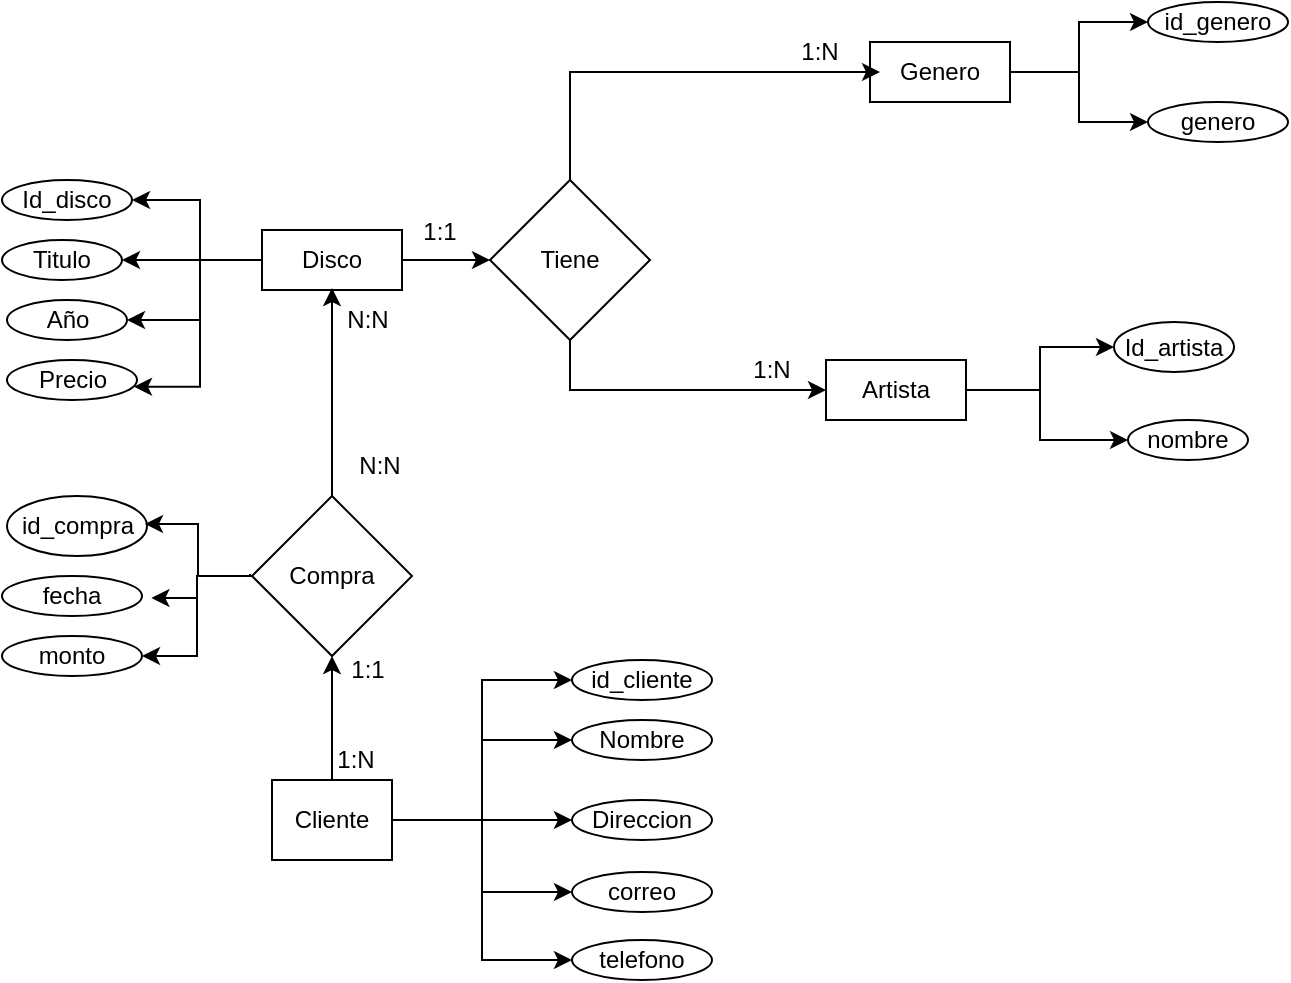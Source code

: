 <mxfile version="21.3.2" type="github" pages="10">
  <diagram id="R2lEEEUBdFMjLlhIrx00" name="1">
    <mxGraphModel dx="1434" dy="713" grid="1" gridSize="10" guides="1" tooltips="1" connect="1" arrows="1" fold="1" page="1" pageScale="1" pageWidth="850" pageHeight="1100" math="0" shadow="0" extFonts="Permanent Marker^https://fonts.googleapis.com/css?family=Permanent+Marker">
      <root>
        <mxCell id="0" />
        <mxCell id="1" parent="0" />
        <mxCell id="_NWuFsvi_Tq1ii_9x8-A-29" style="edgeStyle=orthogonalEdgeStyle;rounded=0;orthogonalLoop=1;jettySize=auto;html=1;entryX=0;entryY=0.5;entryDx=0;entryDy=0;" parent="1" source="5ByrfbzAKBBucceN1gz2-1" target="_NWuFsvi_Tq1ii_9x8-A-12" edge="1">
          <mxGeometry relative="1" as="geometry" />
        </mxCell>
        <mxCell id="iUzKpak-Vlp4M95cMz51-5" value="" style="edgeStyle=orthogonalEdgeStyle;rounded=0;orthogonalLoop=1;jettySize=auto;html=1;entryX=1;entryY=0.5;entryDx=0;entryDy=0;" parent="1" source="5ByrfbzAKBBucceN1gz2-1" target="5ByrfbzAKBBucceN1gz2-13" edge="1">
          <mxGeometry relative="1" as="geometry">
            <Array as="points">
              <mxPoint x="180" y="169" />
              <mxPoint x="180" y="139" />
            </Array>
          </mxGeometry>
        </mxCell>
        <mxCell id="iUzKpak-Vlp4M95cMz51-6" style="edgeStyle=orthogonalEdgeStyle;rounded=0;orthogonalLoop=1;jettySize=auto;html=1;entryX=1;entryY=0.5;entryDx=0;entryDy=0;" parent="1" source="5ByrfbzAKBBucceN1gz2-1" target="5ByrfbzAKBBucceN1gz2-4" edge="1">
          <mxGeometry relative="1" as="geometry" />
        </mxCell>
        <mxCell id="iUzKpak-Vlp4M95cMz51-7" style="edgeStyle=orthogonalEdgeStyle;rounded=0;orthogonalLoop=1;jettySize=auto;html=1;entryX=1;entryY=0.5;entryDx=0;entryDy=0;" parent="1" source="5ByrfbzAKBBucceN1gz2-1" target="5ByrfbzAKBBucceN1gz2-6" edge="1">
          <mxGeometry relative="1" as="geometry">
            <Array as="points">
              <mxPoint x="180" y="169" />
              <mxPoint x="180" y="199" />
            </Array>
          </mxGeometry>
        </mxCell>
        <mxCell id="iUzKpak-Vlp4M95cMz51-8" style="edgeStyle=orthogonalEdgeStyle;rounded=0;orthogonalLoop=1;jettySize=auto;html=1;entryX=0.977;entryY=0.669;entryDx=0;entryDy=0;entryPerimeter=0;" parent="1" source="5ByrfbzAKBBucceN1gz2-1" target="5ByrfbzAKBBucceN1gz2-7" edge="1">
          <mxGeometry relative="1" as="geometry">
            <Array as="points">
              <mxPoint x="180" y="169" />
              <mxPoint x="180" y="232" />
            </Array>
          </mxGeometry>
        </mxCell>
        <mxCell id="5ByrfbzAKBBucceN1gz2-1" value="&lt;div&gt;Disco&lt;/div&gt;" style="rounded=0;whiteSpace=wrap;html=1;" parent="1" vertex="1">
          <mxGeometry x="211" y="154" width="70" height="30" as="geometry" />
        </mxCell>
        <mxCell id="_NWuFsvi_Tq1ii_9x8-A-30" style="edgeStyle=orthogonalEdgeStyle;rounded=0;orthogonalLoop=1;jettySize=auto;html=1;" parent="1" source="5ByrfbzAKBBucceN1gz2-2" target="5ByrfbzAKBBucceN1gz2-10" edge="1">
          <mxGeometry relative="1" as="geometry" />
        </mxCell>
        <mxCell id="_NWuFsvi_Tq1ii_9x8-A-31" style="edgeStyle=orthogonalEdgeStyle;rounded=0;orthogonalLoop=1;jettySize=auto;html=1;entryX=0;entryY=0.5;entryDx=0;entryDy=0;" parent="1" source="5ByrfbzAKBBucceN1gz2-2" target="5ByrfbzAKBBucceN1gz2-12" edge="1">
          <mxGeometry relative="1" as="geometry" />
        </mxCell>
        <mxCell id="5ByrfbzAKBBucceN1gz2-2" value="Genero" style="rounded=0;whiteSpace=wrap;html=1;" parent="1" vertex="1">
          <mxGeometry x="515" y="60" width="70" height="30" as="geometry" />
        </mxCell>
        <mxCell id="5ByrfbzAKBBucceN1gz2-6" value="Año" style="ellipse;whiteSpace=wrap;html=1;" parent="1" vertex="1">
          <mxGeometry x="83.5" y="189" width="60" height="20" as="geometry" />
        </mxCell>
        <mxCell id="5ByrfbzAKBBucceN1gz2-10" value="id_genero" style="ellipse;whiteSpace=wrap;html=1;" parent="1" vertex="1">
          <mxGeometry x="654" y="40" width="70" height="20" as="geometry" />
        </mxCell>
        <mxCell id="5ByrfbzAKBBucceN1gz2-12" value="genero" style="ellipse;whiteSpace=wrap;html=1;" parent="1" vertex="1">
          <mxGeometry x="654" y="90" width="70" height="20" as="geometry" />
        </mxCell>
        <mxCell id="5ByrfbzAKBBucceN1gz2-13" value="Id_disco" style="ellipse;whiteSpace=wrap;html=1;" parent="1" vertex="1">
          <mxGeometry x="81" y="129" width="65" height="20" as="geometry" />
        </mxCell>
        <mxCell id="5ByrfbzAKBBucceN1gz2-15" value="&lt;div&gt;id_compra&lt;/div&gt;" style="ellipse;whiteSpace=wrap;html=1;" parent="1" vertex="1">
          <mxGeometry x="83.5" y="287" width="70" height="30" as="geometry" />
        </mxCell>
        <mxCell id="5ByrfbzAKBBucceN1gz2-16" value="&lt;div&gt;id_cliente&lt;/div&gt;" style="ellipse;whiteSpace=wrap;html=1;" parent="1" vertex="1">
          <mxGeometry x="366" y="369" width="70" height="20" as="geometry" />
        </mxCell>
        <mxCell id="5ByrfbzAKBBucceN1gz2-17" value="&lt;div&gt;fecha&lt;/div&gt;" style="ellipse;whiteSpace=wrap;html=1;" parent="1" vertex="1">
          <mxGeometry x="81" y="327" width="70" height="20" as="geometry" />
        </mxCell>
        <mxCell id="5ByrfbzAKBBucceN1gz2-18" value="monto" style="ellipse;whiteSpace=wrap;html=1;" parent="1" vertex="1">
          <mxGeometry x="81" y="357" width="70" height="20" as="geometry" />
        </mxCell>
        <mxCell id="_NWuFsvi_Tq1ii_9x8-A-36" style="edgeStyle=orthogonalEdgeStyle;rounded=0;orthogonalLoop=1;jettySize=auto;html=1;entryX=0;entryY=0.5;entryDx=0;entryDy=0;" parent="1" source="5ByrfbzAKBBucceN1gz2-20" target="5ByrfbzAKBBucceN1gz2-22" edge="1">
          <mxGeometry relative="1" as="geometry" />
        </mxCell>
        <mxCell id="_NWuFsvi_Tq1ii_9x8-A-37" style="edgeStyle=orthogonalEdgeStyle;rounded=0;orthogonalLoop=1;jettySize=auto;html=1;" parent="1" source="5ByrfbzAKBBucceN1gz2-20" target="5ByrfbzAKBBucceN1gz2-23" edge="1">
          <mxGeometry relative="1" as="geometry">
            <Array as="points">
              <mxPoint x="600" y="234" />
              <mxPoint x="600" y="259" />
            </Array>
          </mxGeometry>
        </mxCell>
        <mxCell id="5ByrfbzAKBBucceN1gz2-20" value="Artista" style="rounded=0;whiteSpace=wrap;html=1;" parent="1" vertex="1">
          <mxGeometry x="493" y="219" width="70" height="30" as="geometry" />
        </mxCell>
        <mxCell id="5ByrfbzAKBBucceN1gz2-22" value="&lt;div&gt;Id_artista&lt;/div&gt;" style="ellipse;whiteSpace=wrap;html=1;" parent="1" vertex="1">
          <mxGeometry x="637" y="200" width="60" height="25" as="geometry" />
        </mxCell>
        <mxCell id="5ByrfbzAKBBucceN1gz2-26" value="&lt;div&gt;Direccion&lt;/div&gt;" style="ellipse;whiteSpace=wrap;html=1;" parent="1" vertex="1">
          <mxGeometry x="366" y="439" width="70" height="20" as="geometry" />
        </mxCell>
        <mxCell id="5ByrfbzAKBBucceN1gz2-27" value="correo" style="ellipse;whiteSpace=wrap;html=1;" parent="1" vertex="1">
          <mxGeometry x="366" y="475" width="70" height="20" as="geometry" />
        </mxCell>
        <mxCell id="5ByrfbzAKBBucceN1gz2-28" value="telefono" style="ellipse;whiteSpace=wrap;html=1;" parent="1" vertex="1">
          <mxGeometry x="366" y="509" width="70" height="20" as="geometry" />
        </mxCell>
        <mxCell id="_NWuFsvi_Tq1ii_9x8-A-14" style="edgeStyle=orthogonalEdgeStyle;rounded=0;orthogonalLoop=1;jettySize=auto;html=1;entryX=0;entryY=0.5;entryDx=0;entryDy=0;" parent="1" source="5ByrfbzAKBBucceN1gz2-3" target="5ByrfbzAKBBucceN1gz2-16" edge="1">
          <mxGeometry relative="1" as="geometry" />
        </mxCell>
        <mxCell id="_NWuFsvi_Tq1ii_9x8-A-15" style="edgeStyle=orthogonalEdgeStyle;rounded=0;orthogonalLoop=1;jettySize=auto;html=1;entryX=0;entryY=0.5;entryDx=0;entryDy=0;" parent="1" source="5ByrfbzAKBBucceN1gz2-3" target="5ByrfbzAKBBucceN1gz2-25" edge="1">
          <mxGeometry relative="1" as="geometry" />
        </mxCell>
        <mxCell id="_NWuFsvi_Tq1ii_9x8-A-16" style="edgeStyle=orthogonalEdgeStyle;rounded=0;orthogonalLoop=1;jettySize=auto;html=1;entryX=0;entryY=0.5;entryDx=0;entryDy=0;" parent="1" source="5ByrfbzAKBBucceN1gz2-3" target="5ByrfbzAKBBucceN1gz2-26" edge="1">
          <mxGeometry relative="1" as="geometry" />
        </mxCell>
        <mxCell id="_NWuFsvi_Tq1ii_9x8-A-17" style="edgeStyle=orthogonalEdgeStyle;rounded=0;orthogonalLoop=1;jettySize=auto;html=1;entryX=0;entryY=0.5;entryDx=0;entryDy=0;" parent="1" source="5ByrfbzAKBBucceN1gz2-3" target="5ByrfbzAKBBucceN1gz2-27" edge="1">
          <mxGeometry relative="1" as="geometry" />
        </mxCell>
        <mxCell id="_NWuFsvi_Tq1ii_9x8-A-18" style="edgeStyle=orthogonalEdgeStyle;rounded=0;orthogonalLoop=1;jettySize=auto;html=1;entryX=0;entryY=0.5;entryDx=0;entryDy=0;" parent="1" source="5ByrfbzAKBBucceN1gz2-3" target="5ByrfbzAKBBucceN1gz2-28" edge="1">
          <mxGeometry relative="1" as="geometry" />
        </mxCell>
        <mxCell id="_NWuFsvi_Tq1ii_9x8-A-41" style="edgeStyle=orthogonalEdgeStyle;rounded=0;orthogonalLoop=1;jettySize=auto;html=1;entryX=0.5;entryY=1;entryDx=0;entryDy=0;" parent="1" source="5ByrfbzAKBBucceN1gz2-3" target="_NWuFsvi_Tq1ii_9x8-A-39" edge="1">
          <mxGeometry relative="1" as="geometry" />
        </mxCell>
        <mxCell id="5ByrfbzAKBBucceN1gz2-3" value="&lt;div&gt;Cliente&lt;/div&gt;" style="rounded=0;whiteSpace=wrap;html=1;" parent="1" vertex="1">
          <mxGeometry x="216" y="429" width="60" height="40" as="geometry" />
        </mxCell>
        <mxCell id="_NWuFsvi_Tq1ii_9x8-A-19" style="edgeStyle=orthogonalEdgeStyle;rounded=0;orthogonalLoop=1;jettySize=auto;html=1;entryX=0;entryY=0.5;entryDx=0;entryDy=0;" parent="1" edge="1">
          <mxGeometry relative="1" as="geometry">
            <mxPoint x="365" y="134" as="sourcePoint" />
            <mxPoint x="520" y="75" as="targetPoint" />
            <Array as="points">
              <mxPoint x="365" y="75" />
            </Array>
          </mxGeometry>
        </mxCell>
        <mxCell id="MYQ2r8gPbbrPMgPX9YNr-6" style="edgeStyle=orthogonalEdgeStyle;rounded=0;orthogonalLoop=1;jettySize=auto;html=1;entryX=0;entryY=0.5;entryDx=0;entryDy=0;" parent="1" source="_NWuFsvi_Tq1ii_9x8-A-12" target="5ByrfbzAKBBucceN1gz2-20" edge="1">
          <mxGeometry relative="1" as="geometry">
            <Array as="points">
              <mxPoint x="365" y="234" />
            </Array>
          </mxGeometry>
        </mxCell>
        <mxCell id="_NWuFsvi_Tq1ii_9x8-A-12" value="Tiene" style="rhombus;whiteSpace=wrap;html=1;" parent="1" vertex="1">
          <mxGeometry x="325" y="129" width="80" height="80" as="geometry" />
        </mxCell>
        <mxCell id="5ByrfbzAKBBucceN1gz2-25" value="Nombre" style="ellipse;whiteSpace=wrap;html=1;" parent="1" vertex="1">
          <mxGeometry x="366" y="399" width="70" height="20" as="geometry" />
        </mxCell>
        <mxCell id="5ByrfbzAKBBucceN1gz2-23" value="nombre" style="ellipse;whiteSpace=wrap;html=1;" parent="1" vertex="1">
          <mxGeometry x="644" y="249" width="60" height="20" as="geometry" />
        </mxCell>
        <mxCell id="5ByrfbzAKBBucceN1gz2-4" value="Titulo" style="ellipse;whiteSpace=wrap;html=1;" parent="1" vertex="1">
          <mxGeometry x="81" y="159" width="60" height="20" as="geometry" />
        </mxCell>
        <mxCell id="5ByrfbzAKBBucceN1gz2-7" value="Precio" style="ellipse;whiteSpace=wrap;html=1;" parent="1" vertex="1">
          <mxGeometry x="83.5" y="219" width="65" height="20" as="geometry" />
        </mxCell>
        <mxCell id="_NWuFsvi_Tq1ii_9x8-A-40" style="edgeStyle=orthogonalEdgeStyle;rounded=0;orthogonalLoop=1;jettySize=auto;html=1;" parent="1" source="_NWuFsvi_Tq1ii_9x8-A-39" edge="1">
          <mxGeometry relative="1" as="geometry">
            <mxPoint x="246" y="183" as="targetPoint" />
            <Array as="points">
              <mxPoint x="246" y="183" />
            </Array>
          </mxGeometry>
        </mxCell>
        <mxCell id="_NWuFsvi_Tq1ii_9x8-A-42" style="edgeStyle=orthogonalEdgeStyle;rounded=0;orthogonalLoop=1;jettySize=auto;html=1;entryX=1;entryY=0.5;entryDx=0;entryDy=0;" parent="1" edge="1">
          <mxGeometry relative="1" as="geometry">
            <mxPoint x="205" y="326" as="sourcePoint" />
            <mxPoint x="152.5" y="301" as="targetPoint" />
            <Array as="points">
              <mxPoint x="205" y="327" />
              <mxPoint x="179" y="327" />
              <mxPoint x="179" y="301" />
            </Array>
          </mxGeometry>
        </mxCell>
        <mxCell id="_NWuFsvi_Tq1ii_9x8-A-43" style="edgeStyle=orthogonalEdgeStyle;rounded=0;orthogonalLoop=1;jettySize=auto;html=1;entryX=1.067;entryY=0.55;entryDx=0;entryDy=0;entryPerimeter=0;" parent="1" source="_NWuFsvi_Tq1ii_9x8-A-39" target="5ByrfbzAKBBucceN1gz2-17" edge="1">
          <mxGeometry relative="1" as="geometry" />
        </mxCell>
        <mxCell id="_NWuFsvi_Tq1ii_9x8-A-44" style="edgeStyle=orthogonalEdgeStyle;rounded=0;orthogonalLoop=1;jettySize=auto;html=1;entryX=1;entryY=0.5;entryDx=0;entryDy=0;" parent="1" source="_NWuFsvi_Tq1ii_9x8-A-39" target="5ByrfbzAKBBucceN1gz2-18" edge="1">
          <mxGeometry relative="1" as="geometry" />
        </mxCell>
        <mxCell id="_NWuFsvi_Tq1ii_9x8-A-39" value="Compra" style="rhombus;whiteSpace=wrap;html=1;" parent="1" vertex="1">
          <mxGeometry x="206" y="287" width="80" height="80" as="geometry" />
        </mxCell>
        <mxCell id="MYQ2r8gPbbrPMgPX9YNr-1" value="1:N" style="text;html=1;strokeColor=none;fillColor=none;align=center;verticalAlign=middle;whiteSpace=wrap;rounded=0;" parent="1" vertex="1">
          <mxGeometry x="228" y="404" width="60" height="30" as="geometry" />
        </mxCell>
        <mxCell id="MYQ2r8gPbbrPMgPX9YNr-2" value="&lt;div&gt;1:1&lt;/div&gt;" style="text;html=1;strokeColor=none;fillColor=none;align=center;verticalAlign=middle;whiteSpace=wrap;rounded=0;" parent="1" vertex="1">
          <mxGeometry x="234" y="359" width="60" height="30" as="geometry" />
        </mxCell>
        <mxCell id="MYQ2r8gPbbrPMgPX9YNr-3" value="N:N" style="text;html=1;strokeColor=none;fillColor=none;align=center;verticalAlign=middle;whiteSpace=wrap;rounded=0;" parent="1" vertex="1">
          <mxGeometry x="240" y="257" width="60" height="30" as="geometry" />
        </mxCell>
        <mxCell id="MYQ2r8gPbbrPMgPX9YNr-4" value="N:N" style="text;html=1;strokeColor=none;fillColor=none;align=center;verticalAlign=middle;whiteSpace=wrap;rounded=0;" parent="1" vertex="1">
          <mxGeometry x="234" y="184" width="60" height="30" as="geometry" />
        </mxCell>
        <mxCell id="MYQ2r8gPbbrPMgPX9YNr-5" value="1:1" style="text;html=1;strokeColor=none;fillColor=none;align=center;verticalAlign=middle;whiteSpace=wrap;rounded=0;" parent="1" vertex="1">
          <mxGeometry x="270" y="140" width="60" height="30" as="geometry" />
        </mxCell>
        <mxCell id="MYQ2r8gPbbrPMgPX9YNr-7" value="1:N" style="text;html=1;strokeColor=none;fillColor=none;align=center;verticalAlign=middle;whiteSpace=wrap;rounded=0;" parent="1" vertex="1">
          <mxGeometry x="460" y="50" width="60" height="30" as="geometry" />
        </mxCell>
        <mxCell id="MYQ2r8gPbbrPMgPX9YNr-8" value="1:N" style="text;html=1;strokeColor=none;fillColor=none;align=center;verticalAlign=middle;whiteSpace=wrap;rounded=0;" parent="1" vertex="1">
          <mxGeometry x="436" y="209" width="60" height="30" as="geometry" />
        </mxCell>
      </root>
    </mxGraphModel>
  </diagram>
  <diagram id="uoEZ_4PlimgcVM1TwIIy" name="2">
    <mxGraphModel dx="1434" dy="713" grid="1" gridSize="10" guides="1" tooltips="1" connect="1" arrows="1" fold="1" page="1" pageScale="1" pageWidth="827" pageHeight="1169" math="0" shadow="0">
      <root>
        <mxCell id="0" />
        <mxCell id="1" parent="0" />
        <mxCell id="9DS8dsHffP8nvBgR2QgQ-4" value="" style="edgeStyle=orthogonalEdgeStyle;rounded=0;orthogonalLoop=1;jettySize=auto;html=1;entryX=0.58;entryY=1.1;entryDx=0;entryDy=0;entryPerimeter=0;" edge="1" parent="1" source="9DS8dsHffP8nvBgR2QgQ-1" target="9DS8dsHffP8nvBgR2QgQ-5">
          <mxGeometry relative="1" as="geometry">
            <mxPoint x="414" y="70" as="targetPoint" />
          </mxGeometry>
        </mxCell>
        <mxCell id="9DS8dsHffP8nvBgR2QgQ-6" style="edgeStyle=orthogonalEdgeStyle;rounded=0;orthogonalLoop=1;jettySize=auto;html=1;" edge="1" parent="1" source="9DS8dsHffP8nvBgR2QgQ-1">
          <mxGeometry relative="1" as="geometry">
            <mxPoint x="460" y="80" as="targetPoint" />
          </mxGeometry>
        </mxCell>
        <mxCell id="9DS8dsHffP8nvBgR2QgQ-9" style="edgeStyle=orthogonalEdgeStyle;rounded=0;orthogonalLoop=1;jettySize=auto;html=1;entryX=0.5;entryY=0;entryDx=0;entryDy=0;" edge="1" parent="1" source="9DS8dsHffP8nvBgR2QgQ-1" target="9DS8dsHffP8nvBgR2QgQ-8">
          <mxGeometry relative="1" as="geometry" />
        </mxCell>
        <mxCell id="9DS8dsHffP8nvBgR2QgQ-1" value="Universidad" style="rounded=0;whiteSpace=wrap;html=1;" vertex="1" parent="1">
          <mxGeometry x="354" y="170" width="120" height="60" as="geometry" />
        </mxCell>
        <mxCell id="9DS8dsHffP8nvBgR2QgQ-12" value="" style="edgeStyle=orthogonalEdgeStyle;rounded=0;orthogonalLoop=1;jettySize=auto;html=1;" edge="1" parent="1" source="9DS8dsHffP8nvBgR2QgQ-2" target="9DS8dsHffP8nvBgR2QgQ-11">
          <mxGeometry relative="1" as="geometry" />
        </mxCell>
        <mxCell id="9DS8dsHffP8nvBgR2QgQ-28" style="edgeStyle=orthogonalEdgeStyle;rounded=0;orthogonalLoop=1;jettySize=auto;html=1;entryX=0;entryY=0.5;entryDx=0;entryDy=0;" edge="1" parent="1" source="9DS8dsHffP8nvBgR2QgQ-2" target="9DS8dsHffP8nvBgR2QgQ-23">
          <mxGeometry relative="1" as="geometry" />
        </mxCell>
        <mxCell id="9DS8dsHffP8nvBgR2QgQ-29" style="edgeStyle=orthogonalEdgeStyle;rounded=0;orthogonalLoop=1;jettySize=auto;html=1;entryX=0;entryY=0.5;entryDx=0;entryDy=0;" edge="1" parent="1" source="9DS8dsHffP8nvBgR2QgQ-2" target="9DS8dsHffP8nvBgR2QgQ-24">
          <mxGeometry relative="1" as="geometry" />
        </mxCell>
        <mxCell id="9DS8dsHffP8nvBgR2QgQ-2" value="Departamentos" style="rounded=0;whiteSpace=wrap;html=1;" vertex="1" parent="1">
          <mxGeometry x="354" y="405" width="120" height="60" as="geometry" />
        </mxCell>
        <mxCell id="9DS8dsHffP8nvBgR2QgQ-5" value="&lt;u&gt;id_universidad&lt;/u&gt;" style="ellipse;whiteSpace=wrap;html=1;" vertex="1" parent="1">
          <mxGeometry x="290" y="50" width="100" height="30" as="geometry" />
        </mxCell>
        <mxCell id="9DS8dsHffP8nvBgR2QgQ-7" value="nombre" style="ellipse;whiteSpace=wrap;html=1;" vertex="1" parent="1">
          <mxGeometry x="414" y="49" width="100" height="30" as="geometry" />
        </mxCell>
        <mxCell id="9DS8dsHffP8nvBgR2QgQ-10" style="edgeStyle=orthogonalEdgeStyle;rounded=0;orthogonalLoop=1;jettySize=auto;html=1;entryX=0.5;entryY=0;entryDx=0;entryDy=0;" edge="1" parent="1" source="9DS8dsHffP8nvBgR2QgQ-8" target="9DS8dsHffP8nvBgR2QgQ-2">
          <mxGeometry relative="1" as="geometry" />
        </mxCell>
        <mxCell id="9DS8dsHffP8nvBgR2QgQ-8" value="tiene" style="rhombus;whiteSpace=wrap;html=1;" vertex="1" parent="1">
          <mxGeometry x="374" y="278" width="80" height="80" as="geometry" />
        </mxCell>
        <mxCell id="9DS8dsHffP8nvBgR2QgQ-14" value="" style="edgeStyle=orthogonalEdgeStyle;rounded=0;orthogonalLoop=1;jettySize=auto;html=1;entryX=0.5;entryY=0;entryDx=0;entryDy=0;" edge="1" parent="1" source="9DS8dsHffP8nvBgR2QgQ-11" target="9DS8dsHffP8nvBgR2QgQ-15">
          <mxGeometry relative="1" as="geometry">
            <mxPoint x="414" y="735" as="targetPoint" />
          </mxGeometry>
        </mxCell>
        <mxCell id="9DS8dsHffP8nvBgR2QgQ-11" value="ofrece" style="rhombus;whiteSpace=wrap;html=1;rounded=0;" vertex="1" parent="1">
          <mxGeometry x="374" y="513" width="80" height="80" as="geometry" />
        </mxCell>
        <mxCell id="9DS8dsHffP8nvBgR2QgQ-25" style="edgeStyle=orthogonalEdgeStyle;rounded=0;orthogonalLoop=1;jettySize=auto;html=1;entryX=0;entryY=0.5;entryDx=0;entryDy=0;" edge="1" parent="1" source="9DS8dsHffP8nvBgR2QgQ-15" target="9DS8dsHffP8nvBgR2QgQ-16">
          <mxGeometry relative="1" as="geometry" />
        </mxCell>
        <mxCell id="9DS8dsHffP8nvBgR2QgQ-26" style="edgeStyle=orthogonalEdgeStyle;rounded=0;orthogonalLoop=1;jettySize=auto;html=1;" edge="1" parent="1" source="9DS8dsHffP8nvBgR2QgQ-15" target="9DS8dsHffP8nvBgR2QgQ-17">
          <mxGeometry relative="1" as="geometry" />
        </mxCell>
        <mxCell id="9DS8dsHffP8nvBgR2QgQ-27" style="edgeStyle=orthogonalEdgeStyle;rounded=0;orthogonalLoop=1;jettySize=auto;html=1;entryX=0;entryY=0.5;entryDx=0;entryDy=0;" edge="1" parent="1" source="9DS8dsHffP8nvBgR2QgQ-15" target="9DS8dsHffP8nvBgR2QgQ-18">
          <mxGeometry relative="1" as="geometry" />
        </mxCell>
        <mxCell id="9DS8dsHffP8nvBgR2QgQ-15" value="cursos" style="rounded=0;whiteSpace=wrap;html=1;" vertex="1" parent="1">
          <mxGeometry x="354" y="640" width="120" height="60" as="geometry" />
        </mxCell>
        <mxCell id="9DS8dsHffP8nvBgR2QgQ-16" value="&lt;u&gt;id_curso&lt;/u&gt;" style="ellipse;whiteSpace=wrap;html=1;" vertex="1" parent="1">
          <mxGeometry x="620" y="620" width="100" height="30" as="geometry" />
        </mxCell>
        <mxCell id="9DS8dsHffP8nvBgR2QgQ-17" value="nombre" style="ellipse;whiteSpace=wrap;html=1;" vertex="1" parent="1">
          <mxGeometry x="620" y="670" width="100" height="30" as="geometry" />
        </mxCell>
        <mxCell id="9DS8dsHffP8nvBgR2QgQ-18" value="nro_creditos" style="ellipse;whiteSpace=wrap;html=1;" vertex="1" parent="1">
          <mxGeometry x="620" y="720" width="100" height="30" as="geometry" />
        </mxCell>
        <mxCell id="9DS8dsHffP8nvBgR2QgQ-22" style="edgeStyle=orthogonalEdgeStyle;rounded=0;orthogonalLoop=1;jettySize=auto;html=1;entryX=0.5;entryY=1;entryDx=0;entryDy=0;" edge="1" parent="1" source="9DS8dsHffP8nvBgR2QgQ-19" target="9DS8dsHffP8nvBgR2QgQ-15">
          <mxGeometry relative="1" as="geometry" />
        </mxCell>
        <mxCell id="9DS8dsHffP8nvBgR2QgQ-19" value="matriculan" style="rhombus;whiteSpace=wrap;html=1;" vertex="1" parent="1">
          <mxGeometry x="374" y="757" width="80" height="80" as="geometry" />
        </mxCell>
        <mxCell id="9DS8dsHffP8nvBgR2QgQ-21" style="edgeStyle=orthogonalEdgeStyle;rounded=0;orthogonalLoop=1;jettySize=auto;html=1;entryX=0.5;entryY=1;entryDx=0;entryDy=0;" edge="1" parent="1" source="9DS8dsHffP8nvBgR2QgQ-20" target="9DS8dsHffP8nvBgR2QgQ-19">
          <mxGeometry relative="1" as="geometry" />
        </mxCell>
        <mxCell id="9DS8dsHffP8nvBgR2QgQ-36" style="edgeStyle=orthogonalEdgeStyle;rounded=0;orthogonalLoop=1;jettySize=auto;html=1;entryX=0;entryY=0.5;entryDx=0;entryDy=0;" edge="1" parent="1" source="9DS8dsHffP8nvBgR2QgQ-20" target="9DS8dsHffP8nvBgR2QgQ-30">
          <mxGeometry relative="1" as="geometry" />
        </mxCell>
        <mxCell id="9DS8dsHffP8nvBgR2QgQ-37" style="edgeStyle=orthogonalEdgeStyle;rounded=0;orthogonalLoop=1;jettySize=auto;html=1;entryX=0;entryY=0.5;entryDx=0;entryDy=0;" edge="1" parent="1" source="9DS8dsHffP8nvBgR2QgQ-20" target="9DS8dsHffP8nvBgR2QgQ-31">
          <mxGeometry relative="1" as="geometry" />
        </mxCell>
        <mxCell id="9DS8dsHffP8nvBgR2QgQ-38" style="edgeStyle=orthogonalEdgeStyle;rounded=0;orthogonalLoop=1;jettySize=auto;html=1;entryX=0;entryY=0.5;entryDx=0;entryDy=0;" edge="1" parent="1" source="9DS8dsHffP8nvBgR2QgQ-20" target="9DS8dsHffP8nvBgR2QgQ-32">
          <mxGeometry relative="1" as="geometry" />
        </mxCell>
        <mxCell id="9DS8dsHffP8nvBgR2QgQ-39" style="edgeStyle=orthogonalEdgeStyle;rounded=0;orthogonalLoop=1;jettySize=auto;html=1;entryX=0;entryY=0.5;entryDx=0;entryDy=0;" edge="1" parent="1" source="9DS8dsHffP8nvBgR2QgQ-20" target="9DS8dsHffP8nvBgR2QgQ-33">
          <mxGeometry relative="1" as="geometry" />
        </mxCell>
        <mxCell id="9DS8dsHffP8nvBgR2QgQ-40" style="edgeStyle=orthogonalEdgeStyle;rounded=0;orthogonalLoop=1;jettySize=auto;html=1;entryX=0;entryY=0.5;entryDx=0;entryDy=0;" edge="1" parent="1" source="9DS8dsHffP8nvBgR2QgQ-20" target="9DS8dsHffP8nvBgR2QgQ-34">
          <mxGeometry relative="1" as="geometry" />
        </mxCell>
        <mxCell id="9DS8dsHffP8nvBgR2QgQ-20" value="alumno" style="rounded=0;whiteSpace=wrap;html=1;" vertex="1" parent="1">
          <mxGeometry x="354" y="900" width="120" height="60" as="geometry" />
        </mxCell>
        <mxCell id="9DS8dsHffP8nvBgR2QgQ-23" value="&lt;u&gt;id_departamento&lt;/u&gt;" style="ellipse;whiteSpace=wrap;html=1;" vertex="1" parent="1">
          <mxGeometry x="590" y="395" width="100" height="30" as="geometry" />
        </mxCell>
        <mxCell id="9DS8dsHffP8nvBgR2QgQ-24" value="nombre" style="ellipse;whiteSpace=wrap;html=1;" vertex="1" parent="1">
          <mxGeometry x="590" y="445" width="100" height="30" as="geometry" />
        </mxCell>
        <mxCell id="9DS8dsHffP8nvBgR2QgQ-30" value="&lt;u&gt;id_alumno&lt;/u&gt;" style="ellipse;whiteSpace=wrap;html=1;" vertex="1" parent="1">
          <mxGeometry x="600" y="850" width="100" height="30" as="geometry" />
        </mxCell>
        <mxCell id="9DS8dsHffP8nvBgR2QgQ-31" value="nombre" style="ellipse;whiteSpace=wrap;html=1;" vertex="1" parent="1">
          <mxGeometry x="600" y="900" width="100" height="30" as="geometry" />
        </mxCell>
        <mxCell id="9DS8dsHffP8nvBgR2QgQ-32" value="direccion" style="ellipse;whiteSpace=wrap;html=1;" vertex="1" parent="1">
          <mxGeometry x="600" y="950" width="100" height="30" as="geometry" />
        </mxCell>
        <mxCell id="9DS8dsHffP8nvBgR2QgQ-33" value="mail" style="ellipse;whiteSpace=wrap;html=1;" vertex="1" parent="1">
          <mxGeometry x="600" y="996" width="100" height="30" as="geometry" />
        </mxCell>
        <mxCell id="9DS8dsHffP8nvBgR2QgQ-34" value="telefono" style="ellipse;whiteSpace=wrap;html=1;" vertex="1" parent="1">
          <mxGeometry x="600" y="1050" width="100" height="30" as="geometry" />
        </mxCell>
        <mxCell id="9DS8dsHffP8nvBgR2QgQ-41" value="1:N" style="text;html=1;strokeColor=none;fillColor=none;align=center;verticalAlign=middle;whiteSpace=wrap;rounded=0;" vertex="1" parent="1">
          <mxGeometry x="402" y="233" width="60" height="30" as="geometry" />
        </mxCell>
        <mxCell id="9DS8dsHffP8nvBgR2QgQ-42" value="1:1" style="text;html=1;strokeColor=none;fillColor=none;align=center;verticalAlign=middle;whiteSpace=wrap;rounded=0;" vertex="1" parent="1">
          <mxGeometry x="404" y="363" width="60" height="30" as="geometry" />
        </mxCell>
        <mxCell id="9DS8dsHffP8nvBgR2QgQ-43" value="1:N" style="text;html=1;strokeColor=none;fillColor=none;align=center;verticalAlign=middle;whiteSpace=wrap;rounded=0;" vertex="1" parent="1">
          <mxGeometry x="401" y="469" width="60" height="30" as="geometry" />
        </mxCell>
        <mxCell id="9DS8dsHffP8nvBgR2QgQ-44" value="1:1" style="text;html=1;strokeColor=none;fillColor=none;align=center;verticalAlign=middle;whiteSpace=wrap;rounded=0;" vertex="1" parent="1">
          <mxGeometry x="403" y="593" width="60" height="30" as="geometry" />
        </mxCell>
        <mxCell id="9DS8dsHffP8nvBgR2QgQ-45" value="N:N" style="text;html=1;strokeColor=none;fillColor=none;align=center;verticalAlign=middle;whiteSpace=wrap;rounded=0;" vertex="1" parent="1">
          <mxGeometry x="404" y="720" width="60" height="30" as="geometry" />
        </mxCell>
        <mxCell id="9DS8dsHffP8nvBgR2QgQ-46" value="N:N" style="text;html=1;strokeColor=none;fillColor=none;align=center;verticalAlign=middle;whiteSpace=wrap;rounded=0;" vertex="1" parent="1">
          <mxGeometry x="404" y="870" width="60" height="30" as="geometry" />
        </mxCell>
      </root>
    </mxGraphModel>
  </diagram>
  <diagram id="WCX5neL6SP4A8wOdixAG" name="3">
    <mxGraphModel dx="1434" dy="713" grid="1" gridSize="10" guides="1" tooltips="1" connect="1" arrows="1" fold="1" page="1" pageScale="1" pageWidth="827" pageHeight="1169" math="0" shadow="0">
      <root>
        <mxCell id="0" />
        <mxCell id="1" parent="0" />
        <mxCell id="ZBKzmLhUUJOqJWOQLaBT-15" style="edgeStyle=orthogonalEdgeStyle;rounded=0;orthogonalLoop=1;jettySize=auto;html=1;entryX=0.5;entryY=0;entryDx=0;entryDy=0;" edge="1" parent="1" source="ZBKzmLhUUJOqJWOQLaBT-1" target="ZBKzmLhUUJOqJWOQLaBT-2">
          <mxGeometry relative="1" as="geometry" />
        </mxCell>
        <mxCell id="ZBKzmLhUUJOqJWOQLaBT-18" style="edgeStyle=orthogonalEdgeStyle;rounded=0;orthogonalLoop=1;jettySize=auto;html=1;entryX=0;entryY=0.5;entryDx=0;entryDy=0;" edge="1" parent="1" source="ZBKzmLhUUJOqJWOQLaBT-1" target="ZBKzmLhUUJOqJWOQLaBT-16">
          <mxGeometry relative="1" as="geometry" />
        </mxCell>
        <mxCell id="ZBKzmLhUUJOqJWOQLaBT-19" style="edgeStyle=orthogonalEdgeStyle;rounded=0;orthogonalLoop=1;jettySize=auto;html=1;entryX=0;entryY=0.5;entryDx=0;entryDy=0;" edge="1" parent="1" source="ZBKzmLhUUJOqJWOQLaBT-1" target="ZBKzmLhUUJOqJWOQLaBT-17">
          <mxGeometry relative="1" as="geometry" />
        </mxCell>
        <mxCell id="ZBKzmLhUUJOqJWOQLaBT-1" value="compañia" style="rounded=0;whiteSpace=wrap;html=1;" vertex="1" parent="1">
          <mxGeometry x="330" y="170" width="120" height="60" as="geometry" />
        </mxCell>
        <mxCell id="ZBKzmLhUUJOqJWOQLaBT-23" style="edgeStyle=orthogonalEdgeStyle;rounded=0;orthogonalLoop=1;jettySize=auto;html=1;entryX=1;entryY=0.5;entryDx=0;entryDy=0;" edge="1" parent="1" source="ZBKzmLhUUJOqJWOQLaBT-2" target="ZBKzmLhUUJOqJWOQLaBT-20">
          <mxGeometry relative="1" as="geometry" />
        </mxCell>
        <mxCell id="ZBKzmLhUUJOqJWOQLaBT-24" style="edgeStyle=orthogonalEdgeStyle;rounded=0;orthogonalLoop=1;jettySize=auto;html=1;entryX=1;entryY=0.5;entryDx=0;entryDy=0;" edge="1" parent="1" source="ZBKzmLhUUJOqJWOQLaBT-2" target="ZBKzmLhUUJOqJWOQLaBT-21">
          <mxGeometry relative="1" as="geometry" />
        </mxCell>
        <mxCell id="ZBKzmLhUUJOqJWOQLaBT-25" style="edgeStyle=orthogonalEdgeStyle;rounded=0;orthogonalLoop=1;jettySize=auto;html=1;entryX=1;entryY=0.5;entryDx=0;entryDy=0;" edge="1" parent="1" source="ZBKzmLhUUJOqJWOQLaBT-2" target="ZBKzmLhUUJOqJWOQLaBT-22">
          <mxGeometry relative="1" as="geometry" />
        </mxCell>
        <mxCell id="ZBKzmLhUUJOqJWOQLaBT-2" value="poliza" style="rhombus;whiteSpace=wrap;html=1;" vertex="1" parent="1">
          <mxGeometry x="350" y="305" width="80" height="80" as="geometry" />
        </mxCell>
        <mxCell id="ZBKzmLhUUJOqJWOQLaBT-9" style="edgeStyle=orthogonalEdgeStyle;rounded=0;orthogonalLoop=1;jettySize=auto;html=1;entryX=0;entryY=0.5;entryDx=0;entryDy=0;" edge="1" parent="1" source="ZBKzmLhUUJOqJWOQLaBT-3" target="ZBKzmLhUUJOqJWOQLaBT-4">
          <mxGeometry relative="1" as="geometry" />
        </mxCell>
        <mxCell id="ZBKzmLhUUJOqJWOQLaBT-10" style="edgeStyle=orthogonalEdgeStyle;rounded=0;orthogonalLoop=1;jettySize=auto;html=1;entryX=0;entryY=0.5;entryDx=0;entryDy=0;" edge="1" parent="1" source="ZBKzmLhUUJOqJWOQLaBT-3" target="ZBKzmLhUUJOqJWOQLaBT-5">
          <mxGeometry relative="1" as="geometry" />
        </mxCell>
        <mxCell id="ZBKzmLhUUJOqJWOQLaBT-11" style="edgeStyle=orthogonalEdgeStyle;rounded=0;orthogonalLoop=1;jettySize=auto;html=1;entryX=0;entryY=0.5;entryDx=0;entryDy=0;" edge="1" parent="1" source="ZBKzmLhUUJOqJWOQLaBT-3" target="ZBKzmLhUUJOqJWOQLaBT-6">
          <mxGeometry relative="1" as="geometry" />
        </mxCell>
        <mxCell id="ZBKzmLhUUJOqJWOQLaBT-12" style="edgeStyle=orthogonalEdgeStyle;rounded=0;orthogonalLoop=1;jettySize=auto;html=1;entryX=0;entryY=0.5;entryDx=0;entryDy=0;" edge="1" parent="1" source="ZBKzmLhUUJOqJWOQLaBT-3" target="ZBKzmLhUUJOqJWOQLaBT-7">
          <mxGeometry relative="1" as="geometry" />
        </mxCell>
        <mxCell id="ZBKzmLhUUJOqJWOQLaBT-13" style="edgeStyle=orthogonalEdgeStyle;rounded=0;orthogonalLoop=1;jettySize=auto;html=1;entryX=0;entryY=0.5;entryDx=0;entryDy=0;" edge="1" parent="1" source="ZBKzmLhUUJOqJWOQLaBT-3" target="ZBKzmLhUUJOqJWOQLaBT-8">
          <mxGeometry relative="1" as="geometry" />
        </mxCell>
        <mxCell id="ZBKzmLhUUJOqJWOQLaBT-14" style="edgeStyle=orthogonalEdgeStyle;rounded=0;orthogonalLoop=1;jettySize=auto;html=1;entryX=0.5;entryY=1;entryDx=0;entryDy=0;" edge="1" parent="1" source="ZBKzmLhUUJOqJWOQLaBT-3" target="ZBKzmLhUUJOqJWOQLaBT-2">
          <mxGeometry relative="1" as="geometry" />
        </mxCell>
        <mxCell id="ZBKzmLhUUJOqJWOQLaBT-3" value="cliente" style="rounded=0;whiteSpace=wrap;html=1;" vertex="1" parent="1">
          <mxGeometry x="330" y="450" width="120" height="60" as="geometry" />
        </mxCell>
        <mxCell id="ZBKzmLhUUJOqJWOQLaBT-4" value="&lt;div&gt;&lt;u&gt;id_cliente&lt;/u&gt;&lt;/div&gt;" style="ellipse;whiteSpace=wrap;html=1;" vertex="1" parent="1">
          <mxGeometry x="590" y="410" width="70" height="30" as="geometry" />
        </mxCell>
        <mxCell id="ZBKzmLhUUJOqJWOQLaBT-5" value="nombre" style="ellipse;whiteSpace=wrap;html=1;" vertex="1" parent="1">
          <mxGeometry x="590" y="465" width="70" height="30" as="geometry" />
        </mxCell>
        <mxCell id="ZBKzmLhUUJOqJWOQLaBT-6" value="direccion" style="ellipse;whiteSpace=wrap;html=1;" vertex="1" parent="1">
          <mxGeometry x="590" y="510" width="70" height="30" as="geometry" />
        </mxCell>
        <mxCell id="ZBKzmLhUUJOqJWOQLaBT-7" value="mail" style="ellipse;whiteSpace=wrap;html=1;" vertex="1" parent="1">
          <mxGeometry x="590" y="554.5" width="70" height="30" as="geometry" />
        </mxCell>
        <mxCell id="ZBKzmLhUUJOqJWOQLaBT-8" value="telefono" style="ellipse;whiteSpace=wrap;html=1;" vertex="1" parent="1">
          <mxGeometry x="590" y="600" width="70" height="30" as="geometry" />
        </mxCell>
        <mxCell id="ZBKzmLhUUJOqJWOQLaBT-16" value="&lt;div&gt;&lt;u&gt;id_compañia&lt;/u&gt;&lt;/div&gt;" style="ellipse;whiteSpace=wrap;html=1;" vertex="1" parent="1">
          <mxGeometry x="550" y="145" width="70" height="30" as="geometry" />
        </mxCell>
        <mxCell id="ZBKzmLhUUJOqJWOQLaBT-17" value="nombre" style="ellipse;whiteSpace=wrap;html=1;" vertex="1" parent="1">
          <mxGeometry x="550" y="200" width="70" height="30" as="geometry" />
        </mxCell>
        <mxCell id="ZBKzmLhUUJOqJWOQLaBT-20" value="&lt;div&gt;&lt;u&gt;id_poliza&lt;/u&gt;&lt;/div&gt;" style="ellipse;whiteSpace=wrap;html=1;" vertex="1" parent="1">
          <mxGeometry x="180" y="275" width="70" height="30" as="geometry" />
        </mxCell>
        <mxCell id="ZBKzmLhUUJOqJWOQLaBT-21" value="cobertura" style="ellipse;whiteSpace=wrap;html=1;" vertex="1" parent="1">
          <mxGeometry x="180" y="330" width="70" height="30" as="geometry" />
        </mxCell>
        <mxCell id="ZBKzmLhUUJOqJWOQLaBT-22" value="prima" style="ellipse;whiteSpace=wrap;html=1;" vertex="1" parent="1">
          <mxGeometry x="180" y="375" width="70" height="30" as="geometry" />
        </mxCell>
        <mxCell id="ZBKzmLhUUJOqJWOQLaBT-26" value="1:N" style="text;html=1;strokeColor=none;fillColor=none;align=center;verticalAlign=middle;whiteSpace=wrap;rounded=0;" vertex="1" parent="1">
          <mxGeometry x="384" y="425" width="60" height="30" as="geometry" />
        </mxCell>
        <mxCell id="ZBKzmLhUUJOqJWOQLaBT-27" value="1:1" style="text;html=1;strokeColor=none;fillColor=none;align=center;verticalAlign=middle;whiteSpace=wrap;rounded=0;" vertex="1" parent="1">
          <mxGeometry x="384" y="375" width="60" height="30" as="geometry" />
        </mxCell>
        <mxCell id="ZBKzmLhUUJOqJWOQLaBT-28" value="1:N" style="text;html=1;strokeColor=none;fillColor=none;align=center;verticalAlign=middle;whiteSpace=wrap;rounded=0;" vertex="1" parent="1">
          <mxGeometry x="384" y="230" width="60" height="30" as="geometry" />
        </mxCell>
        <mxCell id="ZBKzmLhUUJOqJWOQLaBT-29" value="1:1" style="text;html=1;strokeColor=none;fillColor=none;align=center;verticalAlign=middle;whiteSpace=wrap;rounded=0;" vertex="1" parent="1">
          <mxGeometry x="384" y="290" width="60" height="30" as="geometry" />
        </mxCell>
      </root>
    </mxGraphModel>
  </diagram>
  <diagram id="p0p9PnZkMrNyiiD3ndB3" name="4">
    <mxGraphModel dx="1434" dy="713" grid="1" gridSize="10" guides="1" tooltips="1" connect="1" arrows="1" fold="1" page="1" pageScale="1" pageWidth="827" pageHeight="1169" math="0" shadow="0">
      <root>
        <mxCell id="0" />
        <mxCell id="1" parent="0" />
        <mxCell id="7i9Q3GdkeqAN1wLd3BJd-7" style="edgeStyle=orthogonalEdgeStyle;rounded=0;orthogonalLoop=1;jettySize=auto;html=1;entryX=0.5;entryY=0;entryDx=0;entryDy=0;" edge="1" parent="1" source="7i9Q3GdkeqAN1wLd3BJd-1" target="7i9Q3GdkeqAN1wLd3BJd-2">
          <mxGeometry relative="1" as="geometry" />
        </mxCell>
        <mxCell id="7i9Q3GdkeqAN1wLd3BJd-31" style="edgeStyle=orthogonalEdgeStyle;rounded=0;orthogonalLoop=1;jettySize=auto;html=1;entryX=0.5;entryY=1;entryDx=0;entryDy=0;" edge="1" parent="1" source="7i9Q3GdkeqAN1wLd3BJd-1" target="7i9Q3GdkeqAN1wLd3BJd-26">
          <mxGeometry relative="1" as="geometry" />
        </mxCell>
        <mxCell id="7i9Q3GdkeqAN1wLd3BJd-32" style="edgeStyle=orthogonalEdgeStyle;rounded=0;orthogonalLoop=1;jettySize=auto;html=1;entryX=0.5;entryY=1;entryDx=0;entryDy=0;" edge="1" parent="1" source="7i9Q3GdkeqAN1wLd3BJd-1" target="7i9Q3GdkeqAN1wLd3BJd-28">
          <mxGeometry relative="1" as="geometry" />
        </mxCell>
        <mxCell id="7i9Q3GdkeqAN1wLd3BJd-1" value="red social" style="rounded=0;whiteSpace=wrap;html=1;" vertex="1" parent="1">
          <mxGeometry x="340" y="140" width="120" height="60" as="geometry" />
        </mxCell>
        <mxCell id="7i9Q3GdkeqAN1wLd3BJd-8" style="edgeStyle=orthogonalEdgeStyle;rounded=0;orthogonalLoop=1;jettySize=auto;html=1;entryX=0.5;entryY=0;entryDx=0;entryDy=0;" edge="1" parent="1" source="7i9Q3GdkeqAN1wLd3BJd-2" target="7i9Q3GdkeqAN1wLd3BJd-3">
          <mxGeometry relative="1" as="geometry">
            <Array as="points">
              <mxPoint x="370" y="400" />
              <mxPoint x="132" y="400" />
            </Array>
          </mxGeometry>
        </mxCell>
        <mxCell id="7i9Q3GdkeqAN1wLd3BJd-9" style="edgeStyle=orthogonalEdgeStyle;rounded=0;orthogonalLoop=1;jettySize=auto;html=1;entryX=0.5;entryY=0;entryDx=0;entryDy=0;" edge="1" parent="1" source="7i9Q3GdkeqAN1wLd3BJd-2" target="7i9Q3GdkeqAN1wLd3BJd-5">
          <mxGeometry relative="1" as="geometry" />
        </mxCell>
        <mxCell id="7i9Q3GdkeqAN1wLd3BJd-24" style="edgeStyle=orthogonalEdgeStyle;rounded=0;orthogonalLoop=1;jettySize=auto;html=1;entryX=0.5;entryY=0;entryDx=0;entryDy=0;" edge="1" parent="1" source="7i9Q3GdkeqAN1wLd3BJd-2" target="7i9Q3GdkeqAN1wLd3BJd-20">
          <mxGeometry relative="1" as="geometry">
            <Array as="points">
              <mxPoint x="440" y="400" />
              <mxPoint x="660" y="400" />
            </Array>
          </mxGeometry>
        </mxCell>
        <mxCell id="7i9Q3GdkeqAN1wLd3BJd-40" style="edgeStyle=orthogonalEdgeStyle;rounded=0;orthogonalLoop=1;jettySize=auto;html=1;exitX=0.75;exitY=0;exitDx=0;exitDy=0;entryX=0;entryY=0.5;entryDx=0;entryDy=0;" edge="1" parent="1" source="7i9Q3GdkeqAN1wLd3BJd-2" target="7i9Q3GdkeqAN1wLd3BJd-34">
          <mxGeometry relative="1" as="geometry">
            <Array as="points">
              <mxPoint x="430" y="340" />
              <mxPoint x="520" y="340" />
              <mxPoint x="520" y="55" />
            </Array>
          </mxGeometry>
        </mxCell>
        <mxCell id="7i9Q3GdkeqAN1wLd3BJd-41" style="edgeStyle=orthogonalEdgeStyle;rounded=0;orthogonalLoop=1;jettySize=auto;html=1;exitX=0.75;exitY=0;exitDx=0;exitDy=0;entryX=0;entryY=0.5;entryDx=0;entryDy=0;" edge="1" parent="1" source="7i9Q3GdkeqAN1wLd3BJd-2" target="7i9Q3GdkeqAN1wLd3BJd-35">
          <mxGeometry relative="1" as="geometry">
            <Array as="points">
              <mxPoint x="430" y="340" />
              <mxPoint x="520" y="340" />
              <mxPoint x="520" y="95" />
            </Array>
          </mxGeometry>
        </mxCell>
        <mxCell id="7i9Q3GdkeqAN1wLd3BJd-42" style="edgeStyle=orthogonalEdgeStyle;rounded=0;orthogonalLoop=1;jettySize=auto;html=1;exitX=0.75;exitY=0;exitDx=0;exitDy=0;entryX=0;entryY=0.5;entryDx=0;entryDy=0;" edge="1" parent="1" source="7i9Q3GdkeqAN1wLd3BJd-2" target="7i9Q3GdkeqAN1wLd3BJd-36">
          <mxGeometry relative="1" as="geometry">
            <Array as="points">
              <mxPoint x="430" y="340" />
              <mxPoint x="520" y="340" />
              <mxPoint x="520" y="135" />
            </Array>
          </mxGeometry>
        </mxCell>
        <mxCell id="7i9Q3GdkeqAN1wLd3BJd-44" style="edgeStyle=orthogonalEdgeStyle;rounded=0;orthogonalLoop=1;jettySize=auto;html=1;exitX=0.75;exitY=0;exitDx=0;exitDy=0;entryX=0;entryY=0.5;entryDx=0;entryDy=0;" edge="1" parent="1" source="7i9Q3GdkeqAN1wLd3BJd-2" target="7i9Q3GdkeqAN1wLd3BJd-39">
          <mxGeometry relative="1" as="geometry">
            <Array as="points">
              <mxPoint x="430" y="340" />
              <mxPoint x="520" y="340" />
              <mxPoint x="520" y="255" />
            </Array>
          </mxGeometry>
        </mxCell>
        <mxCell id="7i9Q3GdkeqAN1wLd3BJd-45" style="edgeStyle=orthogonalEdgeStyle;rounded=0;orthogonalLoop=1;jettySize=auto;html=1;exitX=0.75;exitY=0;exitDx=0;exitDy=0;entryX=0;entryY=0.5;entryDx=0;entryDy=0;" edge="1" parent="1" source="7i9Q3GdkeqAN1wLd3BJd-2" target="7i9Q3GdkeqAN1wLd3BJd-38">
          <mxGeometry relative="1" as="geometry">
            <Array as="points">
              <mxPoint x="430" y="340" />
              <mxPoint x="520" y="340" />
              <mxPoint x="520" y="215" />
            </Array>
          </mxGeometry>
        </mxCell>
        <mxCell id="7i9Q3GdkeqAN1wLd3BJd-46" style="edgeStyle=orthogonalEdgeStyle;rounded=0;orthogonalLoop=1;jettySize=auto;html=1;exitX=1;exitY=0.5;exitDx=0;exitDy=0;entryX=0;entryY=0.5;entryDx=0;entryDy=0;" edge="1" parent="1" source="7i9Q3GdkeqAN1wLd3BJd-2" target="7i9Q3GdkeqAN1wLd3BJd-37">
          <mxGeometry relative="1" as="geometry">
            <Array as="points">
              <mxPoint x="520" y="340" />
              <mxPoint x="520" y="175" />
            </Array>
          </mxGeometry>
        </mxCell>
        <mxCell id="7i9Q3GdkeqAN1wLd3BJd-2" value="&lt;div&gt;usuario&lt;/div&gt;" style="rounded=0;whiteSpace=wrap;html=1;" vertex="1" parent="1">
          <mxGeometry x="340" y="310" width="120" height="60" as="geometry" />
        </mxCell>
        <mxCell id="7i9Q3GdkeqAN1wLd3BJd-10" style="edgeStyle=orthogonalEdgeStyle;rounded=0;orthogonalLoop=1;jettySize=auto;html=1;entryX=0.592;entryY=0.017;entryDx=0;entryDy=0;entryPerimeter=0;" edge="1" parent="1" source="7i9Q3GdkeqAN1wLd3BJd-3">
          <mxGeometry relative="1" as="geometry">
            <mxPoint x="132.04" y="601.02" as="targetPoint" />
          </mxGeometry>
        </mxCell>
        <mxCell id="7i9Q3GdkeqAN1wLd3BJd-3" value="publicar" style="rhombus;whiteSpace=wrap;html=1;" vertex="1" parent="1">
          <mxGeometry x="92" y="459" width="80" height="80" as="geometry" />
        </mxCell>
        <mxCell id="7i9Q3GdkeqAN1wLd3BJd-58" style="edgeStyle=orthogonalEdgeStyle;rounded=0;orthogonalLoop=1;jettySize=auto;html=1;entryX=0.5;entryY=0;entryDx=0;entryDy=0;" edge="1" parent="1" source="7i9Q3GdkeqAN1wLd3BJd-4" target="7i9Q3GdkeqAN1wLd3BJd-56">
          <mxGeometry relative="1" as="geometry">
            <Array as="points">
              <mxPoint x="122" y="690" />
              <mxPoint x="45" y="690" />
            </Array>
          </mxGeometry>
        </mxCell>
        <mxCell id="7i9Q3GdkeqAN1wLd3BJd-59" style="edgeStyle=orthogonalEdgeStyle;rounded=0;orthogonalLoop=1;jettySize=auto;html=1;entryX=0.5;entryY=0;entryDx=0;entryDy=0;" edge="1" parent="1" source="7i9Q3GdkeqAN1wLd3BJd-4" target="7i9Q3GdkeqAN1wLd3BJd-57">
          <mxGeometry relative="1" as="geometry" />
        </mxCell>
        <mxCell id="7i9Q3GdkeqAN1wLd3BJd-61" style="edgeStyle=orthogonalEdgeStyle;rounded=0;orthogonalLoop=1;jettySize=auto;html=1;entryX=0.5;entryY=0;entryDx=0;entryDy=0;" edge="1" parent="1" source="7i9Q3GdkeqAN1wLd3BJd-4" target="7i9Q3GdkeqAN1wLd3BJd-60">
          <mxGeometry relative="1" as="geometry">
            <Array as="points">
              <mxPoint x="122" y="690" />
              <mxPoint x="205" y="690" />
            </Array>
          </mxGeometry>
        </mxCell>
        <mxCell id="7i9Q3GdkeqAN1wLd3BJd-4" value="mensaje" style="rounded=0;whiteSpace=wrap;html=1;" vertex="1" parent="1">
          <mxGeometry x="62" y="600" width="120" height="60" as="geometry" />
        </mxCell>
        <mxCell id="7i9Q3GdkeqAN1wLd3BJd-11" style="edgeStyle=orthogonalEdgeStyle;rounded=0;orthogonalLoop=1;jettySize=auto;html=1;entryX=0.5;entryY=0;entryDx=0;entryDy=0;" edge="1" parent="1" source="7i9Q3GdkeqAN1wLd3BJd-5" target="7i9Q3GdkeqAN1wLd3BJd-6">
          <mxGeometry relative="1" as="geometry" />
        </mxCell>
        <mxCell id="7i9Q3GdkeqAN1wLd3BJd-5" value="unirse" style="rhombus;whiteSpace=wrap;html=1;" vertex="1" parent="1">
          <mxGeometry x="360" y="459" width="80" height="80" as="geometry" />
        </mxCell>
        <mxCell id="7i9Q3GdkeqAN1wLd3BJd-50" style="edgeStyle=orthogonalEdgeStyle;rounded=0;orthogonalLoop=1;jettySize=auto;html=1;" edge="1" parent="1" source="7i9Q3GdkeqAN1wLd3BJd-6" target="7i9Q3GdkeqAN1wLd3BJd-48">
          <mxGeometry relative="1" as="geometry" />
        </mxCell>
        <mxCell id="7i9Q3GdkeqAN1wLd3BJd-51" style="edgeStyle=orthogonalEdgeStyle;rounded=0;orthogonalLoop=1;jettySize=auto;html=1;entryX=0.5;entryY=0;entryDx=0;entryDy=0;" edge="1" parent="1" source="7i9Q3GdkeqAN1wLd3BJd-6" target="7i9Q3GdkeqAN1wLd3BJd-47">
          <mxGeometry relative="1" as="geometry" />
        </mxCell>
        <mxCell id="7i9Q3GdkeqAN1wLd3BJd-52" style="edgeStyle=orthogonalEdgeStyle;rounded=0;orthogonalLoop=1;jettySize=auto;html=1;" edge="1" parent="1" source="7i9Q3GdkeqAN1wLd3BJd-6" target="7i9Q3GdkeqAN1wLd3BJd-49">
          <mxGeometry relative="1" as="geometry" />
        </mxCell>
        <mxCell id="7i9Q3GdkeqAN1wLd3BJd-6" value="grupo" style="rounded=0;whiteSpace=wrap;html=1;" vertex="1" parent="1">
          <mxGeometry x="340" y="600" width="120" height="60" as="geometry" />
        </mxCell>
        <mxCell id="7i9Q3GdkeqAN1wLd3BJd-14" value="N:1" style="text;html=1;strokeColor=none;fillColor=none;align=center;verticalAlign=middle;whiteSpace=wrap;rounded=0;" vertex="1" parent="1">
          <mxGeometry x="280" y="370" width="60" height="30" as="geometry" />
        </mxCell>
        <mxCell id="7i9Q3GdkeqAN1wLd3BJd-15" value="1:N" style="text;html=1;strokeColor=none;fillColor=none;align=center;verticalAlign=middle;whiteSpace=wrap;rounded=0;" vertex="1" parent="1">
          <mxGeometry x="380" y="380" width="60" height="30" as="geometry" />
        </mxCell>
        <mxCell id="7i9Q3GdkeqAN1wLd3BJd-19" style="edgeStyle=orthogonalEdgeStyle;rounded=0;orthogonalLoop=1;jettySize=auto;html=1;entryX=0.592;entryY=0.017;entryDx=0;entryDy=0;entryPerimeter=0;" edge="1" source="7i9Q3GdkeqAN1wLd3BJd-20" parent="1">
          <mxGeometry relative="1" as="geometry">
            <mxPoint x="660.04" y="601.02" as="targetPoint" />
          </mxGeometry>
        </mxCell>
        <mxCell id="7i9Q3GdkeqAN1wLd3BJd-20" value="tener" style="rhombus;whiteSpace=wrap;html=1;" vertex="1" parent="1">
          <mxGeometry x="620" y="459" width="80" height="80" as="geometry" />
        </mxCell>
        <mxCell id="7i9Q3GdkeqAN1wLd3BJd-55" style="edgeStyle=orthogonalEdgeStyle;rounded=0;orthogonalLoop=1;jettySize=auto;html=1;entryX=0.5;entryY=0;entryDx=0;entryDy=0;" edge="1" parent="1" source="7i9Q3GdkeqAN1wLd3BJd-21" target="7i9Q3GdkeqAN1wLd3BJd-53">
          <mxGeometry relative="1" as="geometry" />
        </mxCell>
        <mxCell id="7i9Q3GdkeqAN1wLd3BJd-21" value="amistad" style="rounded=0;whiteSpace=wrap;html=1;" vertex="1" parent="1">
          <mxGeometry x="590" y="600" width="120" height="60" as="geometry" />
        </mxCell>
        <mxCell id="7i9Q3GdkeqAN1wLd3BJd-25" value="1:N" style="text;html=1;strokeColor=none;fillColor=none;align=center;verticalAlign=middle;whiteSpace=wrap;rounded=0;" vertex="1" parent="1">
          <mxGeometry x="470" y="370" width="60" height="30" as="geometry" />
        </mxCell>
        <mxCell id="7i9Q3GdkeqAN1wLd3BJd-26" value="&lt;u&gt;id_red&lt;/u&gt;" style="ellipse;whiteSpace=wrap;html=1;" vertex="1" parent="1">
          <mxGeometry x="320" y="20" width="70" height="30" as="geometry" />
        </mxCell>
        <mxCell id="7i9Q3GdkeqAN1wLd3BJd-28" value="nombre" style="ellipse;whiteSpace=wrap;html=1;" vertex="1" parent="1">
          <mxGeometry x="410" y="20" width="70" height="30" as="geometry" />
        </mxCell>
        <mxCell id="7i9Q3GdkeqAN1wLd3BJd-33" value="1:N" style="text;html=1;strokeColor=none;fillColor=none;align=center;verticalAlign=middle;whiteSpace=wrap;rounded=0;" vertex="1" parent="1">
          <mxGeometry x="384" y="200" width="60" height="30" as="geometry" />
        </mxCell>
        <mxCell id="7i9Q3GdkeqAN1wLd3BJd-34" value="&lt;u&gt;id_usuario&lt;/u&gt;" style="ellipse;whiteSpace=wrap;html=1;" vertex="1" parent="1">
          <mxGeometry x="600" y="40" width="70" height="30" as="geometry" />
        </mxCell>
        <mxCell id="7i9Q3GdkeqAN1wLd3BJd-35" value="nombre" style="ellipse;whiteSpace=wrap;html=1;" vertex="1" parent="1">
          <mxGeometry x="600" y="80" width="70" height="30" as="geometry" />
        </mxCell>
        <mxCell id="7i9Q3GdkeqAN1wLd3BJd-36" value="apellido" style="ellipse;whiteSpace=wrap;html=1;" vertex="1" parent="1">
          <mxGeometry x="600" y="120" width="70" height="30" as="geometry" />
        </mxCell>
        <mxCell id="7i9Q3GdkeqAN1wLd3BJd-37" value="direccion" style="ellipse;whiteSpace=wrap;html=1;" vertex="1" parent="1">
          <mxGeometry x="600" y="160" width="70" height="30" as="geometry" />
        </mxCell>
        <mxCell id="7i9Q3GdkeqAN1wLd3BJd-38" value="mail" style="ellipse;whiteSpace=wrap;html=1;" vertex="1" parent="1">
          <mxGeometry x="600" y="200" width="70" height="30" as="geometry" />
        </mxCell>
        <mxCell id="7i9Q3GdkeqAN1wLd3BJd-39" value="contraseña" style="ellipse;whiteSpace=wrap;html=1;" vertex="1" parent="1">
          <mxGeometry x="600" y="240" width="70" height="30" as="geometry" />
        </mxCell>
        <mxCell id="7i9Q3GdkeqAN1wLd3BJd-47" value="nombre" style="ellipse;whiteSpace=wrap;html=1;" vertex="1" parent="1">
          <mxGeometry x="364" y="780" width="70" height="30" as="geometry" />
        </mxCell>
        <mxCell id="7i9Q3GdkeqAN1wLd3BJd-48" value="&lt;u&gt;id_grupo&lt;/u&gt;" style="ellipse;whiteSpace=wrap;html=1;" vertex="1" parent="1">
          <mxGeometry x="280" y="780" width="70" height="30" as="geometry" />
        </mxCell>
        <mxCell id="7i9Q3GdkeqAN1wLd3BJd-49" value="descripcion" style="ellipse;whiteSpace=wrap;html=1;" vertex="1" parent="1">
          <mxGeometry x="450" y="780" width="70" height="30" as="geometry" />
        </mxCell>
        <mxCell id="7i9Q3GdkeqAN1wLd3BJd-53" value="fecha_inicio" style="ellipse;whiteSpace=wrap;html=1;" vertex="1" parent="1">
          <mxGeometry x="615" y="780" width="70" height="30" as="geometry" />
        </mxCell>
        <mxCell id="7i9Q3GdkeqAN1wLd3BJd-56" value="&lt;u&gt;id_msj&lt;/u&gt;" style="ellipse;whiteSpace=wrap;html=1;" vertex="1" parent="1">
          <mxGeometry x="10" y="780" width="70" height="30" as="geometry" />
        </mxCell>
        <mxCell id="7i9Q3GdkeqAN1wLd3BJd-57" value="contenido" style="ellipse;whiteSpace=wrap;html=1;" vertex="1" parent="1">
          <mxGeometry x="87" y="780" width="70" height="30" as="geometry" />
        </mxCell>
        <mxCell id="7i9Q3GdkeqAN1wLd3BJd-60" value="fecha" style="ellipse;whiteSpace=wrap;html=1;" vertex="1" parent="1">
          <mxGeometry x="170" y="780" width="70" height="30" as="geometry" />
        </mxCell>
      </root>
    </mxGraphModel>
  </diagram>
  <diagram id="GofDjsCeDHxtCeEYL1Zo" name="5">
    <mxGraphModel dx="1434" dy="713" grid="1" gridSize="10" guides="1" tooltips="1" connect="1" arrows="1" fold="1" page="1" pageScale="1" pageWidth="827" pageHeight="1169" math="0" shadow="0">
      <root>
        <mxCell id="0" />
        <mxCell id="1" parent="0" />
        <mxCell id="uTAWLCcu29X3MAfzl7ov-11" style="edgeStyle=orthogonalEdgeStyle;rounded=0;orthogonalLoop=1;jettySize=auto;html=1;entryX=0.5;entryY=1;entryDx=0;entryDy=0;" edge="1" parent="1" source="uTAWLCcu29X3MAfzl7ov-1" target="uTAWLCcu29X3MAfzl7ov-5">
          <mxGeometry relative="1" as="geometry">
            <Array as="points">
              <mxPoint x="210" y="80" />
              <mxPoint x="70" y="80" />
            </Array>
          </mxGeometry>
        </mxCell>
        <mxCell id="uTAWLCcu29X3MAfzl7ov-12" style="edgeStyle=orthogonalEdgeStyle;rounded=0;orthogonalLoop=1;jettySize=auto;html=1;entryX=0.5;entryY=1;entryDx=0;entryDy=0;" edge="1" parent="1" source="uTAWLCcu29X3MAfzl7ov-1" target="uTAWLCcu29X3MAfzl7ov-6">
          <mxGeometry relative="1" as="geometry" />
        </mxCell>
        <mxCell id="uTAWLCcu29X3MAfzl7ov-13" style="edgeStyle=orthogonalEdgeStyle;rounded=0;orthogonalLoop=1;jettySize=auto;html=1;entryX=0.5;entryY=1;entryDx=0;entryDy=0;" edge="1" parent="1" source="uTAWLCcu29X3MAfzl7ov-1" target="uTAWLCcu29X3MAfzl7ov-7">
          <mxGeometry relative="1" as="geometry" />
        </mxCell>
        <mxCell id="uTAWLCcu29X3MAfzl7ov-14" style="edgeStyle=orthogonalEdgeStyle;rounded=0;orthogonalLoop=1;jettySize=auto;html=1;entryX=0.5;entryY=1;entryDx=0;entryDy=0;" edge="1" parent="1" source="uTAWLCcu29X3MAfzl7ov-1" target="uTAWLCcu29X3MAfzl7ov-9">
          <mxGeometry relative="1" as="geometry">
            <Array as="points">
              <mxPoint x="210" y="80" />
              <mxPoint x="360" y="80" />
            </Array>
          </mxGeometry>
        </mxCell>
        <mxCell id="uTAWLCcu29X3MAfzl7ov-22" style="edgeStyle=orthogonalEdgeStyle;rounded=0;orthogonalLoop=1;jettySize=auto;html=1;entryX=0.5;entryY=0;entryDx=0;entryDy=0;endArrow=none;endFill=0;" edge="1" parent="1" source="uTAWLCcu29X3MAfzl7ov-1" target="uTAWLCcu29X3MAfzl7ov-18">
          <mxGeometry relative="1" as="geometry" />
        </mxCell>
        <mxCell id="uTAWLCcu29X3MAfzl7ov-1" value="tienda" style="whiteSpace=wrap;html=1;" vertex="1" parent="1">
          <mxGeometry x="150" y="110" width="120" height="60" as="geometry" />
        </mxCell>
        <mxCell id="uTAWLCcu29X3MAfzl7ov-42" style="edgeStyle=orthogonalEdgeStyle;rounded=0;orthogonalLoop=1;jettySize=auto;html=1;entryX=0;entryY=0.5;entryDx=0;entryDy=0;" edge="1" parent="1" source="uTAWLCcu29X3MAfzl7ov-2" target="uTAWLCcu29X3MAfzl7ov-41">
          <mxGeometry relative="1" as="geometry" />
        </mxCell>
        <mxCell id="uTAWLCcu29X3MAfzl7ov-45" style="edgeStyle=orthogonalEdgeStyle;rounded=0;orthogonalLoop=1;jettySize=auto;html=1;entryX=0;entryY=0.5;entryDx=0;entryDy=0;" edge="1" parent="1" source="uTAWLCcu29X3MAfzl7ov-2" target="uTAWLCcu29X3MAfzl7ov-44">
          <mxGeometry relative="1" as="geometry" />
        </mxCell>
        <mxCell id="uTAWLCcu29X3MAfzl7ov-48" style="edgeStyle=orthogonalEdgeStyle;rounded=0;orthogonalLoop=1;jettySize=auto;html=1;entryX=0;entryY=0.5;entryDx=0;entryDy=0;" edge="1" parent="1" source="uTAWLCcu29X3MAfzl7ov-2" target="uTAWLCcu29X3MAfzl7ov-46">
          <mxGeometry relative="1" as="geometry" />
        </mxCell>
        <mxCell id="uTAWLCcu29X3MAfzl7ov-2" value="marca" style="whiteSpace=wrap;html=1;" vertex="1" parent="1">
          <mxGeometry x="620" y="320" width="120" height="60" as="geometry" />
        </mxCell>
        <mxCell id="ySvgxB7wM3zG7xvojKKu-3" style="edgeStyle=orthogonalEdgeStyle;rounded=0;orthogonalLoop=1;jettySize=auto;html=1;entryX=1;entryY=0.5;entryDx=0;entryDy=0;" edge="1" parent="1" source="uTAWLCcu29X3MAfzl7ov-3" target="ySvgxB7wM3zG7xvojKKu-2">
          <mxGeometry relative="1" as="geometry" />
        </mxCell>
        <mxCell id="ySvgxB7wM3zG7xvojKKu-4" style="edgeStyle=orthogonalEdgeStyle;rounded=0;orthogonalLoop=1;jettySize=auto;html=1;entryX=1;entryY=0.5;entryDx=0;entryDy=0;" edge="1" parent="1" source="uTAWLCcu29X3MAfzl7ov-3" target="ySvgxB7wM3zG7xvojKKu-1">
          <mxGeometry relative="1" as="geometry" />
        </mxCell>
        <mxCell id="uTAWLCcu29X3MAfzl7ov-3" value="modelo" style="whiteSpace=wrap;html=1;" vertex="1" parent="1">
          <mxGeometry x="60" y="320" width="120" height="60" as="geometry" />
        </mxCell>
        <mxCell id="uTAWLCcu29X3MAfzl7ov-29" style="edgeStyle=orthogonalEdgeStyle;rounded=0;orthogonalLoop=1;jettySize=auto;html=1;exitX=0.5;exitY=0;exitDx=0;exitDy=0;endArrow=none;endFill=0;" edge="1" parent="1" source="uTAWLCcu29X3MAfzl7ov-4" target="uTAWLCcu29X3MAfzl7ov-21">
          <mxGeometry relative="1" as="geometry" />
        </mxCell>
        <mxCell id="ySvgxB7wM3zG7xvojKKu-10" style="edgeStyle=orthogonalEdgeStyle;rounded=0;orthogonalLoop=1;jettySize=auto;html=1;entryX=0;entryY=0.5;entryDx=0;entryDy=0;" edge="1" parent="1" source="uTAWLCcu29X3MAfzl7ov-4" target="ySvgxB7wM3zG7xvojKKu-6">
          <mxGeometry relative="1" as="geometry" />
        </mxCell>
        <mxCell id="ySvgxB7wM3zG7xvojKKu-11" style="edgeStyle=orthogonalEdgeStyle;rounded=0;orthogonalLoop=1;jettySize=auto;html=1;entryX=0;entryY=0.5;entryDx=0;entryDy=0;" edge="1" parent="1" source="uTAWLCcu29X3MAfzl7ov-4" target="ySvgxB7wM3zG7xvojKKu-5">
          <mxGeometry relative="1" as="geometry" />
        </mxCell>
        <mxCell id="ySvgxB7wM3zG7xvojKKu-12" style="edgeStyle=orthogonalEdgeStyle;rounded=0;orthogonalLoop=1;jettySize=auto;html=1;entryX=0;entryY=0.5;entryDx=0;entryDy=0;" edge="1" parent="1" source="uTAWLCcu29X3MAfzl7ov-4" target="ySvgxB7wM3zG7xvojKKu-7">
          <mxGeometry relative="1" as="geometry" />
        </mxCell>
        <mxCell id="ySvgxB7wM3zG7xvojKKu-13" style="edgeStyle=orthogonalEdgeStyle;rounded=0;orthogonalLoop=1;jettySize=auto;html=1;entryX=0;entryY=0.5;entryDx=0;entryDy=0;" edge="1" parent="1" source="uTAWLCcu29X3MAfzl7ov-4" target="ySvgxB7wM3zG7xvojKKu-9">
          <mxGeometry relative="1" as="geometry" />
        </mxCell>
        <mxCell id="ySvgxB7wM3zG7xvojKKu-14" style="edgeStyle=orthogonalEdgeStyle;rounded=0;orthogonalLoop=1;jettySize=auto;html=1;entryX=0;entryY=0.5;entryDx=0;entryDy=0;" edge="1" parent="1" source="uTAWLCcu29X3MAfzl7ov-4" target="ySvgxB7wM3zG7xvojKKu-8">
          <mxGeometry relative="1" as="geometry" />
        </mxCell>
        <mxCell id="uTAWLCcu29X3MAfzl7ov-4" value="cliente" style="whiteSpace=wrap;html=1;" vertex="1" parent="1">
          <mxGeometry x="330" y="585" width="120" height="60" as="geometry" />
        </mxCell>
        <mxCell id="uTAWLCcu29X3MAfzl7ov-5" value="&lt;u&gt;id_tienda&lt;/u&gt;" style="ellipse;whiteSpace=wrap;html=1;" vertex="1" parent="1">
          <mxGeometry x="30" y="30" width="70" height="20" as="geometry" />
        </mxCell>
        <mxCell id="uTAWLCcu29X3MAfzl7ov-6" value="&lt;div&gt;razon_social&lt;/div&gt;" style="ellipse;whiteSpace=wrap;html=1;" vertex="1" parent="1">
          <mxGeometry x="120" y="30" width="80" height="20" as="geometry" />
        </mxCell>
        <mxCell id="uTAWLCcu29X3MAfzl7ov-7" value="direccion" style="ellipse;whiteSpace=wrap;html=1;" vertex="1" parent="1">
          <mxGeometry x="220" y="30" width="80" height="20" as="geometry" />
        </mxCell>
        <mxCell id="uTAWLCcu29X3MAfzl7ov-9" value="telefono" style="ellipse;whiteSpace=wrap;html=1;" vertex="1" parent="1">
          <mxGeometry x="320" y="30" width="80" height="20" as="geometry" />
        </mxCell>
        <mxCell id="uTAWLCcu29X3MAfzl7ov-24" style="edgeStyle=orthogonalEdgeStyle;rounded=0;orthogonalLoop=1;jettySize=auto;html=1;entryX=0;entryY=0.5;entryDx=0;entryDy=0;endArrow=none;endFill=0;" edge="1" parent="1" source="uTAWLCcu29X3MAfzl7ov-17" target="uTAWLCcu29X3MAfzl7ov-19">
          <mxGeometry relative="1" as="geometry" />
        </mxCell>
        <mxCell id="uTAWLCcu29X3MAfzl7ov-26" style="rounded=0;orthogonalLoop=1;jettySize=auto;html=1;exitX=0;exitY=0.5;exitDx=0;exitDy=0;entryX=1;entryY=0.5;entryDx=0;entryDy=0;endArrow=none;endFill=0;" edge="1" parent="1" source="uTAWLCcu29X3MAfzl7ov-17" target="uTAWLCcu29X3MAfzl7ov-20">
          <mxGeometry relative="1" as="geometry" />
        </mxCell>
        <mxCell id="uTAWLCcu29X3MAfzl7ov-36" style="edgeStyle=orthogonalEdgeStyle;rounded=0;orthogonalLoop=1;jettySize=auto;html=1;entryX=0;entryY=0.5;entryDx=0;entryDy=0;" edge="1" parent="1" source="uTAWLCcu29X3MAfzl7ov-17" target="uTAWLCcu29X3MAfzl7ov-33">
          <mxGeometry relative="1" as="geometry">
            <Array as="points">
              <mxPoint x="390" y="140" />
            </Array>
          </mxGeometry>
        </mxCell>
        <mxCell id="uTAWLCcu29X3MAfzl7ov-37" style="edgeStyle=orthogonalEdgeStyle;rounded=0;orthogonalLoop=1;jettySize=auto;html=1;entryX=0;entryY=0.5;entryDx=0;entryDy=0;" edge="1" parent="1" source="uTAWLCcu29X3MAfzl7ov-17" target="uTAWLCcu29X3MAfzl7ov-34">
          <mxGeometry relative="1" as="geometry">
            <Array as="points">
              <mxPoint x="390" y="170" />
            </Array>
          </mxGeometry>
        </mxCell>
        <mxCell id="uTAWLCcu29X3MAfzl7ov-38" style="edgeStyle=orthogonalEdgeStyle;rounded=0;orthogonalLoop=1;jettySize=auto;html=1;entryX=0;entryY=0.5;entryDx=0;entryDy=0;" edge="1" parent="1" source="uTAWLCcu29X3MAfzl7ov-17" target="uTAWLCcu29X3MAfzl7ov-35">
          <mxGeometry relative="1" as="geometry">
            <Array as="points">
              <mxPoint x="390" y="200" />
            </Array>
          </mxGeometry>
        </mxCell>
        <mxCell id="uTAWLCcu29X3MAfzl7ov-40" style="edgeStyle=orthogonalEdgeStyle;rounded=0;orthogonalLoop=1;jettySize=auto;html=1;entryX=0;entryY=0.5;entryDx=0;entryDy=0;" edge="1" parent="1" source="uTAWLCcu29X3MAfzl7ov-17" target="uTAWLCcu29X3MAfzl7ov-39">
          <mxGeometry relative="1" as="geometry">
            <Array as="points">
              <mxPoint x="390" y="230" />
            </Array>
          </mxGeometry>
        </mxCell>
        <mxCell id="uTAWLCcu29X3MAfzl7ov-17" value="producto" style="whiteSpace=wrap;html=1;" vertex="1" parent="1">
          <mxGeometry x="330" y="320" width="120" height="60" as="geometry" />
        </mxCell>
        <mxCell id="uTAWLCcu29X3MAfzl7ov-23" style="edgeStyle=orthogonalEdgeStyle;rounded=0;orthogonalLoop=1;jettySize=auto;html=1;entryX=0.25;entryY=0;entryDx=0;entryDy=0;" edge="1" parent="1" source="uTAWLCcu29X3MAfzl7ov-18" target="uTAWLCcu29X3MAfzl7ov-17">
          <mxGeometry relative="1" as="geometry">
            <mxPoint x="390" y="290" as="targetPoint" />
          </mxGeometry>
        </mxCell>
        <mxCell id="uTAWLCcu29X3MAfzl7ov-18" value="tiene" style="rhombus;whiteSpace=wrap;html=1;" vertex="1" parent="1">
          <mxGeometry x="185" y="210" width="50" height="50" as="geometry" />
        </mxCell>
        <mxCell id="uTAWLCcu29X3MAfzl7ov-25" style="edgeStyle=orthogonalEdgeStyle;rounded=0;orthogonalLoop=1;jettySize=auto;html=1;exitX=1;exitY=0.5;exitDx=0;exitDy=0;entryX=0;entryY=0.5;entryDx=0;entryDy=0;" edge="1" parent="1" source="uTAWLCcu29X3MAfzl7ov-19" target="uTAWLCcu29X3MAfzl7ov-2">
          <mxGeometry relative="1" as="geometry" />
        </mxCell>
        <mxCell id="uTAWLCcu29X3MAfzl7ov-19" value="tiene" style="rhombus;whiteSpace=wrap;html=1;" vertex="1" parent="1">
          <mxGeometry x="500" y="325" width="50" height="50" as="geometry" />
        </mxCell>
        <mxCell id="uTAWLCcu29X3MAfzl7ov-27" style="edgeStyle=orthogonalEdgeStyle;rounded=0;orthogonalLoop=1;jettySize=auto;html=1;" edge="1" parent="1" source="uTAWLCcu29X3MAfzl7ov-20" target="uTAWLCcu29X3MAfzl7ov-3">
          <mxGeometry relative="1" as="geometry" />
        </mxCell>
        <mxCell id="uTAWLCcu29X3MAfzl7ov-20" value="tiene" style="rhombus;whiteSpace=wrap;html=1;" vertex="1" parent="1">
          <mxGeometry x="220" y="325" width="50" height="50" as="geometry" />
        </mxCell>
        <mxCell id="uTAWLCcu29X3MAfzl7ov-30" style="edgeStyle=orthogonalEdgeStyle;rounded=0;orthogonalLoop=1;jettySize=auto;html=1;exitX=0.5;exitY=0;exitDx=0;exitDy=0;entryX=0.5;entryY=1;entryDx=0;entryDy=0;" edge="1" parent="1" source="uTAWLCcu29X3MAfzl7ov-21" target="uTAWLCcu29X3MAfzl7ov-17">
          <mxGeometry relative="1" as="geometry" />
        </mxCell>
        <mxCell id="ySvgxB7wM3zG7xvojKKu-22" style="edgeStyle=orthogonalEdgeStyle;rounded=0;orthogonalLoop=1;jettySize=auto;html=1;entryX=1;entryY=0.5;entryDx=0;entryDy=0;" edge="1" parent="1" source="uTAWLCcu29X3MAfzl7ov-21" target="ySvgxB7wM3zG7xvojKKu-18">
          <mxGeometry relative="1" as="geometry" />
        </mxCell>
        <mxCell id="ySvgxB7wM3zG7xvojKKu-23" style="edgeStyle=orthogonalEdgeStyle;rounded=0;orthogonalLoop=1;jettySize=auto;html=1;entryX=1;entryY=0.5;entryDx=0;entryDy=0;" edge="1" parent="1" source="uTAWLCcu29X3MAfzl7ov-21" target="ySvgxB7wM3zG7xvojKKu-19">
          <mxGeometry relative="1" as="geometry" />
        </mxCell>
        <mxCell id="ySvgxB7wM3zG7xvojKKu-24" style="edgeStyle=orthogonalEdgeStyle;rounded=0;orthogonalLoop=1;jettySize=auto;html=1;entryX=1;entryY=0.5;entryDx=0;entryDy=0;" edge="1" parent="1" source="uTAWLCcu29X3MAfzl7ov-21" target="ySvgxB7wM3zG7xvojKKu-20">
          <mxGeometry relative="1" as="geometry" />
        </mxCell>
        <mxCell id="uTAWLCcu29X3MAfzl7ov-21" value="compra" style="rhombus;whiteSpace=wrap;html=1;direction=east;" vertex="1" parent="1">
          <mxGeometry x="340" y="450" width="100" height="80" as="geometry" />
        </mxCell>
        <mxCell id="uTAWLCcu29X3MAfzl7ov-33" value="&lt;u&gt;id_producto&lt;/u&gt;" style="ellipse;whiteSpace=wrap;html=1;" vertex="1" parent="1">
          <mxGeometry x="490" y="130" width="80" height="20" as="geometry" />
        </mxCell>
        <mxCell id="uTAWLCcu29X3MAfzl7ov-34" value="descripcion" style="ellipse;whiteSpace=wrap;html=1;" vertex="1" parent="1">
          <mxGeometry x="485" y="160" width="80" height="20" as="geometry" />
        </mxCell>
        <mxCell id="uTAWLCcu29X3MAfzl7ov-35" value="stock" style="ellipse;whiteSpace=wrap;html=1;" vertex="1" parent="1">
          <mxGeometry x="485" y="190" width="80" height="20" as="geometry" />
        </mxCell>
        <mxCell id="uTAWLCcu29X3MAfzl7ov-39" value="precio" style="ellipse;whiteSpace=wrap;html=1;" vertex="1" parent="1">
          <mxGeometry x="480" y="220" width="80" height="20" as="geometry" />
        </mxCell>
        <mxCell id="uTAWLCcu29X3MAfzl7ov-41" value="&lt;u&gt;id_marca&lt;/u&gt;" style="ellipse;whiteSpace=wrap;html=1;" vertex="1" parent="1">
          <mxGeometry x="720" y="410" width="80" height="20" as="geometry" />
        </mxCell>
        <mxCell id="uTAWLCcu29X3MAfzl7ov-44" value="descripcion" style="ellipse;whiteSpace=wrap;html=1;" vertex="1" parent="1">
          <mxGeometry x="720" y="440" width="80" height="20" as="geometry" />
        </mxCell>
        <mxCell id="uTAWLCcu29X3MAfzl7ov-46" value="origen" style="ellipse;whiteSpace=wrap;html=1;" vertex="1" parent="1">
          <mxGeometry x="720" y="470" width="80" height="20" as="geometry" />
        </mxCell>
        <mxCell id="ySvgxB7wM3zG7xvojKKu-1" value="descripcion" style="ellipse;whiteSpace=wrap;html=1;" vertex="1" parent="1">
          <mxGeometry x="20" y="460" width="80" height="20" as="geometry" />
        </mxCell>
        <mxCell id="ySvgxB7wM3zG7xvojKKu-2" value="&lt;u&gt;id_modelo&lt;/u&gt;" style="ellipse;whiteSpace=wrap;html=1;" vertex="1" parent="1">
          <mxGeometry x="20" y="430" width="80" height="20" as="geometry" />
        </mxCell>
        <mxCell id="ySvgxB7wM3zG7xvojKKu-5" value="nombre" style="ellipse;whiteSpace=wrap;html=1;" vertex="1" parent="1">
          <mxGeometry x="450" y="720" width="80" height="20" as="geometry" />
        </mxCell>
        <mxCell id="ySvgxB7wM3zG7xvojKKu-6" value="&lt;u&gt;id_cliente&lt;/u&gt;" style="ellipse;whiteSpace=wrap;html=1;" vertex="1" parent="1">
          <mxGeometry x="450" y="690" width="80" height="20" as="geometry" />
        </mxCell>
        <mxCell id="ySvgxB7wM3zG7xvojKKu-7" value="direccion" style="ellipse;whiteSpace=wrap;html=1;" vertex="1" parent="1">
          <mxGeometry x="450" y="750" width="80" height="20" as="geometry" />
        </mxCell>
        <mxCell id="ySvgxB7wM3zG7xvojKKu-8" value="telefono" style="ellipse;whiteSpace=wrap;html=1;" vertex="1" parent="1">
          <mxGeometry x="450" y="810" width="80" height="20" as="geometry" />
        </mxCell>
        <mxCell id="ySvgxB7wM3zG7xvojKKu-9" value="mail" style="ellipse;whiteSpace=wrap;html=1;" vertex="1" parent="1">
          <mxGeometry x="450" y="780" width="80" height="20" as="geometry" />
        </mxCell>
        <mxCell id="ySvgxB7wM3zG7xvojKKu-15" value="1:N" style="text;html=1;align=center;verticalAlign=middle;resizable=0;points=[];autosize=1;strokeColor=none;fillColor=none;" vertex="1" parent="1">
          <mxGeometry x="210" y="170" width="40" height="30" as="geometry" />
        </mxCell>
        <mxCell id="ySvgxB7wM3zG7xvojKKu-16" value="1:N" style="text;html=1;align=center;verticalAlign=middle;resizable=0;points=[];autosize=1;strokeColor=none;fillColor=none;" vertex="1" parent="1">
          <mxGeometry x="450" y="320" width="40" height="30" as="geometry" />
        </mxCell>
        <mxCell id="ySvgxB7wM3zG7xvojKKu-17" value="N:1" style="text;html=1;align=center;verticalAlign=middle;resizable=0;points=[];autosize=1;strokeColor=none;fillColor=none;" vertex="1" parent="1">
          <mxGeometry x="290" y="320" width="40" height="30" as="geometry" />
        </mxCell>
        <mxCell id="ySvgxB7wM3zG7xvojKKu-18" value="id_compra" style="ellipse;whiteSpace=wrap;html=1;" vertex="1" parent="1">
          <mxGeometry x="150" y="550" width="80" height="20" as="geometry" />
        </mxCell>
        <mxCell id="ySvgxB7wM3zG7xvojKKu-19" value="&lt;div&gt;cantidad&lt;/div&gt;" style="ellipse;whiteSpace=wrap;html=1;" vertex="1" parent="1">
          <mxGeometry x="150" y="575" width="80" height="20" as="geometry" />
        </mxCell>
        <mxCell id="ySvgxB7wM3zG7xvojKKu-20" value="precio" style="ellipse;whiteSpace=wrap;html=1;" vertex="1" parent="1">
          <mxGeometry x="150" y="605" width="80" height="20" as="geometry" />
        </mxCell>
        <mxCell id="ySvgxB7wM3zG7xvojKKu-25" value="1:N" style="text;html=1;align=center;verticalAlign=middle;resizable=0;points=[];autosize=1;strokeColor=none;fillColor=none;" vertex="1" parent="1">
          <mxGeometry x="400" y="555" width="40" height="30" as="geometry" />
        </mxCell>
      </root>
    </mxGraphModel>
  </diagram>
  <diagram id="JS9CulXFMZZE_XXyRRp7" name="6">
    <mxGraphModel dx="1434" dy="713" grid="1" gridSize="10" guides="1" tooltips="1" connect="1" arrows="1" fold="1" page="1" pageScale="1" pageWidth="827" pageHeight="1169" math="0" shadow="0">
      <root>
        <mxCell id="0" />
        <mxCell id="1" parent="0" />
        <mxCell id="ba0uKeut3QHpEKMYUTOh-12" style="edgeStyle=orthogonalEdgeStyle;rounded=0;orthogonalLoop=1;jettySize=auto;html=1;entryX=0.5;entryY=1;entryDx=0;entryDy=0;" edge="1" parent="1" source="ba0uKeut3QHpEKMYUTOh-1" target="ba0uKeut3QHpEKMYUTOh-6">
          <mxGeometry relative="1" as="geometry" />
        </mxCell>
        <mxCell id="ba0uKeut3QHpEKMYUTOh-13" style="edgeStyle=orthogonalEdgeStyle;rounded=0;orthogonalLoop=1;jettySize=auto;html=1;entryX=0.5;entryY=1;entryDx=0;entryDy=0;" edge="1" parent="1" source="ba0uKeut3QHpEKMYUTOh-1" target="ba0uKeut3QHpEKMYUTOh-5">
          <mxGeometry relative="1" as="geometry" />
        </mxCell>
        <mxCell id="ba0uKeut3QHpEKMYUTOh-40" style="edgeStyle=orthogonalEdgeStyle;rounded=0;orthogonalLoop=1;jettySize=auto;html=1;entryX=0.43;entryY=1.075;entryDx=0;entryDy=0;entryPerimeter=0;" edge="1" parent="1" source="ba0uKeut3QHpEKMYUTOh-1" target="ba0uKeut3QHpEKMYUTOh-7">
          <mxGeometry relative="1" as="geometry">
            <Array as="points">
              <mxPoint x="390" y="90" />
              <mxPoint x="523" y="90" />
            </Array>
          </mxGeometry>
        </mxCell>
        <mxCell id="ba0uKeut3QHpEKMYUTOh-41" style="edgeStyle=orthogonalEdgeStyle;rounded=0;orthogonalLoop=1;jettySize=auto;html=1;entryX=0.5;entryY=1;entryDx=0;entryDy=0;" edge="1" parent="1" source="ba0uKeut3QHpEKMYUTOh-1" target="ba0uKeut3QHpEKMYUTOh-3">
          <mxGeometry relative="1" as="geometry">
            <Array as="points">
              <mxPoint x="390" y="90" />
              <mxPoint x="230" y="90" />
            </Array>
          </mxGeometry>
        </mxCell>
        <mxCell id="ba0uKeut3QHpEKMYUTOh-1" value="vuelo" style="whiteSpace=wrap;html=1;align=center;" vertex="1" parent="1">
          <mxGeometry x="340" y="120" width="100" height="40" as="geometry" />
        </mxCell>
        <mxCell id="ba0uKeut3QHpEKMYUTOh-3" value="id_vuelo" style="ellipse;whiteSpace=wrap;html=1;align=center;fontStyle=4;" vertex="1" parent="1">
          <mxGeometry x="180" y="20" width="100" height="40" as="geometry" />
        </mxCell>
        <mxCell id="ba0uKeut3QHpEKMYUTOh-5" value="destino" style="ellipse;whiteSpace=wrap;html=1;align=center;" vertex="1" parent="1">
          <mxGeometry x="380" y="20" width="100" height="40" as="geometry" />
        </mxCell>
        <mxCell id="ba0uKeut3QHpEKMYUTOh-6" value="origen" style="ellipse;whiteSpace=wrap;html=1;align=center;" vertex="1" parent="1">
          <mxGeometry x="280" y="20" width="100" height="40" as="geometry" />
        </mxCell>
        <mxCell id="ba0uKeut3QHpEKMYUTOh-7" value="fecha/hora" style="ellipse;whiteSpace=wrap;html=1;align=center;" vertex="1" parent="1">
          <mxGeometry x="480" y="20" width="100" height="40" as="geometry" />
        </mxCell>
        <mxCell id="ba0uKeut3QHpEKMYUTOh-25" style="edgeStyle=orthogonalEdgeStyle;rounded=0;orthogonalLoop=1;jettySize=auto;html=1;entryX=0.5;entryY=0;entryDx=0;entryDy=0;" edge="1" parent="1" source="ba0uKeut3QHpEKMYUTOh-10" target="ba0uKeut3QHpEKMYUTOh-20">
          <mxGeometry relative="1" as="geometry" />
        </mxCell>
        <mxCell id="ba0uKeut3QHpEKMYUTOh-26" style="edgeStyle=orthogonalEdgeStyle;rounded=0;orthogonalLoop=1;jettySize=auto;html=1;entryX=0.5;entryY=0;entryDx=0;entryDy=0;" edge="1" parent="1" source="ba0uKeut3QHpEKMYUTOh-10" target="ba0uKeut3QHpEKMYUTOh-21">
          <mxGeometry relative="1" as="geometry" />
        </mxCell>
        <mxCell id="ba0uKeut3QHpEKMYUTOh-42" style="edgeStyle=orthogonalEdgeStyle;rounded=0;orthogonalLoop=1;jettySize=auto;html=1;entryX=0.5;entryY=0;entryDx=0;entryDy=0;" edge="1" parent="1" source="ba0uKeut3QHpEKMYUTOh-10" target="ba0uKeut3QHpEKMYUTOh-18">
          <mxGeometry relative="1" as="geometry" />
        </mxCell>
        <mxCell id="ba0uKeut3QHpEKMYUTOh-43" style="edgeStyle=orthogonalEdgeStyle;rounded=0;orthogonalLoop=1;jettySize=auto;html=1;entryX=0.5;entryY=0;entryDx=0;entryDy=0;" edge="1" parent="1">
          <mxGeometry relative="1" as="geometry">
            <mxPoint x="390" y="335" as="sourcePoint" />
            <mxPoint x="190" y="405" as="targetPoint" />
            <Array as="points">
              <mxPoint x="390" y="375" />
              <mxPoint x="190" y="375" />
            </Array>
          </mxGeometry>
        </mxCell>
        <mxCell id="ba0uKeut3QHpEKMYUTOh-44" style="edgeStyle=orthogonalEdgeStyle;rounded=0;orthogonalLoop=1;jettySize=auto;html=1;entryX=0.5;entryY=0;entryDx=0;entryDy=0;" edge="1" parent="1">
          <mxGeometry relative="1" as="geometry">
            <mxPoint x="390" y="335" as="sourcePoint" />
            <mxPoint x="590" y="405" as="targetPoint" />
            <Array as="points">
              <mxPoint x="390" y="375" />
              <mxPoint x="590" y="375" />
            </Array>
          </mxGeometry>
        </mxCell>
        <mxCell id="ba0uKeut3QHpEKMYUTOh-46" style="edgeStyle=orthogonalEdgeStyle;rounded=0;orthogonalLoop=1;jettySize=auto;html=1;exitX=0.5;exitY=0;exitDx=0;exitDy=0;entryX=0.5;entryY=1;entryDx=0;entryDy=0;endArrow=ERmany;endFill=0;" edge="1" parent="1" source="ba0uKeut3QHpEKMYUTOh-10" target="ba0uKeut3QHpEKMYUTOh-16">
          <mxGeometry relative="1" as="geometry" />
        </mxCell>
        <mxCell id="ba0uKeut3QHpEKMYUTOh-10" value="pasajero" style="whiteSpace=wrap;html=1;align=center;" vertex="1" parent="1">
          <mxGeometry x="340" y="300" width="100" height="40" as="geometry" />
        </mxCell>
        <mxCell id="ba0uKeut3QHpEKMYUTOh-29" style="edgeStyle=orthogonalEdgeStyle;rounded=0;orthogonalLoop=1;jettySize=auto;html=1;entryX=0.5;entryY=1;entryDx=0;entryDy=0;endArrow=ERmany;endFill=0;" edge="1" parent="1" source="ba0uKeut3QHpEKMYUTOh-16" target="ba0uKeut3QHpEKMYUTOh-1">
          <mxGeometry relative="1" as="geometry" />
        </mxCell>
        <mxCell id="ba0uKeut3QHpEKMYUTOh-35" style="edgeStyle=orthogonalEdgeStyle;rounded=0;orthogonalLoop=1;jettySize=auto;html=1;entryX=0;entryY=0.5;entryDx=0;entryDy=0;" edge="1" parent="1" source="ba0uKeut3QHpEKMYUTOh-16" target="ba0uKeut3QHpEKMYUTOh-30">
          <mxGeometry relative="1" as="geometry" />
        </mxCell>
        <mxCell id="ba0uKeut3QHpEKMYUTOh-36" style="edgeStyle=orthogonalEdgeStyle;rounded=0;orthogonalLoop=1;jettySize=auto;html=1;entryX=0;entryY=0.5;entryDx=0;entryDy=0;" edge="1" parent="1" source="ba0uKeut3QHpEKMYUTOh-16" target="ba0uKeut3QHpEKMYUTOh-31">
          <mxGeometry relative="1" as="geometry" />
        </mxCell>
        <mxCell id="ba0uKeut3QHpEKMYUTOh-37" style="edgeStyle=orthogonalEdgeStyle;rounded=0;orthogonalLoop=1;jettySize=auto;html=1;entryX=0;entryY=0.5;entryDx=0;entryDy=0;" edge="1" parent="1" source="ba0uKeut3QHpEKMYUTOh-16" target="ba0uKeut3QHpEKMYUTOh-32">
          <mxGeometry relative="1" as="geometry" />
        </mxCell>
        <mxCell id="ba0uKeut3QHpEKMYUTOh-38" style="edgeStyle=orthogonalEdgeStyle;rounded=0;orthogonalLoop=1;jettySize=auto;html=1;entryX=0;entryY=0.5;entryDx=0;entryDy=0;" edge="1" parent="1" source="ba0uKeut3QHpEKMYUTOh-16" target="ba0uKeut3QHpEKMYUTOh-33">
          <mxGeometry relative="1" as="geometry" />
        </mxCell>
        <mxCell id="ba0uKeut3QHpEKMYUTOh-39" style="edgeStyle=orthogonalEdgeStyle;rounded=0;orthogonalLoop=1;jettySize=auto;html=1;entryX=0;entryY=0.5;entryDx=0;entryDy=0;" edge="1" parent="1" source="ba0uKeut3QHpEKMYUTOh-16" target="ba0uKeut3QHpEKMYUTOh-34">
          <mxGeometry relative="1" as="geometry" />
        </mxCell>
        <mxCell id="ba0uKeut3QHpEKMYUTOh-16" value="reserva" style="shape=rhombus;perimeter=rhombusPerimeter;whiteSpace=wrap;html=1;align=center;" vertex="1" parent="1">
          <mxGeometry x="330" y="200" width="120" height="60" as="geometry" />
        </mxCell>
        <mxCell id="ba0uKeut3QHpEKMYUTOh-17" value="&lt;u&gt;id_pasajero&lt;/u&gt;" style="ellipse;whiteSpace=wrap;html=1;align=center;" vertex="1" parent="1">
          <mxGeometry x="140" y="410" width="100" height="40" as="geometry" />
        </mxCell>
        <mxCell id="ba0uKeut3QHpEKMYUTOh-18" value="nombre" style="ellipse;whiteSpace=wrap;html=1;align=center;" vertex="1" parent="1">
          <mxGeometry x="240" y="410" width="100" height="40" as="geometry" />
        </mxCell>
        <mxCell id="ba0uKeut3QHpEKMYUTOh-20" value="dni" style="ellipse;whiteSpace=wrap;html=1;align=center;" vertex="1" parent="1">
          <mxGeometry x="340" y="410" width="100" height="40" as="geometry" />
        </mxCell>
        <mxCell id="ba0uKeut3QHpEKMYUTOh-21" value="&lt;div&gt;mail&lt;/div&gt;" style="ellipse;whiteSpace=wrap;html=1;align=center;" vertex="1" parent="1">
          <mxGeometry x="440" y="410" width="100" height="40" as="geometry" />
        </mxCell>
        <mxCell id="ba0uKeut3QHpEKMYUTOh-22" value="&lt;div&gt;telefono&lt;/div&gt;" style="ellipse;whiteSpace=wrap;html=1;align=center;" vertex="1" parent="1">
          <mxGeometry x="540" y="410" width="100" height="40" as="geometry" />
        </mxCell>
        <mxCell id="ba0uKeut3QHpEKMYUTOh-30" value="id_reserva" style="ellipse;whiteSpace=wrap;html=1;align=center;" vertex="1" parent="1">
          <mxGeometry x="520" y="130" width="100" height="40" as="geometry" />
        </mxCell>
        <mxCell id="ba0uKeut3QHpEKMYUTOh-31" value="fecha" style="ellipse;whiteSpace=wrap;html=1;align=center;" vertex="1" parent="1">
          <mxGeometry x="520" y="170" width="100" height="40" as="geometry" />
        </mxCell>
        <mxCell id="ba0uKeut3QHpEKMYUTOh-32" value="fecha/hora" style="ellipse;whiteSpace=wrap;html=1;align=center;" vertex="1" parent="1">
          <mxGeometry x="520" y="210" width="100" height="40" as="geometry" />
        </mxCell>
        <mxCell id="ba0uKeut3QHpEKMYUTOh-33" value="nro_asiento" style="ellipse;whiteSpace=wrap;html=1;align=center;" vertex="1" parent="1">
          <mxGeometry x="520" y="250" width="100" height="40" as="geometry" />
        </mxCell>
        <mxCell id="ba0uKeut3QHpEKMYUTOh-34" value="estado_pago" style="ellipse;whiteSpace=wrap;html=1;align=center;" vertex="1" parent="1">
          <mxGeometry x="520" y="290" width="100" height="40" as="geometry" />
        </mxCell>
      </root>
    </mxGraphModel>
  </diagram>
  <diagram id="FsQ0QQxRoXghSE8Dh9ft" name="7">
    <mxGraphModel dx="1434" dy="713" grid="1" gridSize="10" guides="1" tooltips="1" connect="1" arrows="1" fold="1" page="1" pageScale="1" pageWidth="827" pageHeight="1169" math="0" shadow="0">
      <root>
        <mxCell id="0" />
        <mxCell id="1" parent="0" />
        <mxCell id="DMDZWR7nEtUHHUN1v8gp-8" style="edgeStyle=orthogonalEdgeStyle;rounded=0;orthogonalLoop=1;jettySize=auto;html=1;entryX=0;entryY=0.5;entryDx=0;entryDy=0;" parent="1" source="DMDZWR7nEtUHHUN1v8gp-1" target="DMDZWR7nEtUHHUN1v8gp-4" edge="1">
          <mxGeometry relative="1" as="geometry" />
        </mxCell>
        <mxCell id="DMDZWR7nEtUHHUN1v8gp-9" style="edgeStyle=orthogonalEdgeStyle;rounded=0;orthogonalLoop=1;jettySize=auto;html=1;entryX=0;entryY=0.5;entryDx=0;entryDy=0;" parent="1" source="DMDZWR7nEtUHHUN1v8gp-1" target="DMDZWR7nEtUHHUN1v8gp-5" edge="1">
          <mxGeometry relative="1" as="geometry" />
        </mxCell>
        <mxCell id="DMDZWR7nEtUHHUN1v8gp-10" style="edgeStyle=orthogonalEdgeStyle;rounded=0;orthogonalLoop=1;jettySize=auto;html=1;entryX=0;entryY=0.5;entryDx=0;entryDy=0;" parent="1" source="DMDZWR7nEtUHHUN1v8gp-1" target="DMDZWR7nEtUHHUN1v8gp-6" edge="1">
          <mxGeometry relative="1" as="geometry" />
        </mxCell>
        <mxCell id="DMDZWR7nEtUHHUN1v8gp-11" style="edgeStyle=orthogonalEdgeStyle;rounded=0;orthogonalLoop=1;jettySize=auto;html=1;entryX=0.5;entryY=1;entryDx=0;entryDy=0;" parent="1" source="DMDZWR7nEtUHHUN1v8gp-16" target="DMDZWR7nEtUHHUN1v8gp-2" edge="1">
          <mxGeometry relative="1" as="geometry" />
        </mxCell>
        <mxCell id="DMDZWR7nEtUHHUN1v8gp-63" style="edgeStyle=orthogonalEdgeStyle;rounded=0;orthogonalLoop=1;jettySize=auto;html=1;entryX=0.5;entryY=1;entryDx=0;entryDy=0;endArrow=none;endFill=0;" parent="1" source="DMDZWR7nEtUHHUN1v8gp-1" target="DMDZWR7nEtUHHUN1v8gp-62" edge="1">
          <mxGeometry relative="1" as="geometry" />
        </mxCell>
        <mxCell id="DMDZWR7nEtUHHUN1v8gp-1" value="&lt;div&gt;cancion&lt;/div&gt;" style="whiteSpace=wrap;html=1;align=center;" parent="1" vertex="1">
          <mxGeometry x="360" y="392" width="100" height="40" as="geometry" />
        </mxCell>
        <mxCell id="DMDZWR7nEtUHHUN1v8gp-14" style="edgeStyle=orthogonalEdgeStyle;rounded=0;orthogonalLoop=1;jettySize=auto;html=1;entryX=0.5;entryY=1;entryDx=0;entryDy=0;" parent="1" source="DMDZWR7nEtUHHUN1v8gp-2" target="DMDZWR7nEtUHHUN1v8gp-13" edge="1">
          <mxGeometry relative="1" as="geometry" />
        </mxCell>
        <mxCell id="DMDZWR7nEtUHHUN1v8gp-15" style="edgeStyle=orthogonalEdgeStyle;rounded=0;orthogonalLoop=1;jettySize=auto;html=1;entryX=0.5;entryY=1;entryDx=0;entryDy=0;" parent="1" source="DMDZWR7nEtUHHUN1v8gp-2" target="DMDZWR7nEtUHHUN1v8gp-12" edge="1">
          <mxGeometry relative="1" as="geometry" />
        </mxCell>
        <mxCell id="DMDZWR7nEtUHHUN1v8gp-2" value="genero" style="whiteSpace=wrap;html=1;align=center;" parent="1" vertex="1">
          <mxGeometry x="106" y="240" width="100" height="40" as="geometry" />
        </mxCell>
        <mxCell id="DMDZWR7nEtUHHUN1v8gp-4" value="id_cancion" style="ellipse;whiteSpace=wrap;html=1;align=center;fontStyle=4;" parent="1" vertex="1">
          <mxGeometry x="600" y="240" width="100" height="40" as="geometry" />
        </mxCell>
        <mxCell id="DMDZWR7nEtUHHUN1v8gp-5" value="titulo" style="ellipse;whiteSpace=wrap;html=1;align=center;" parent="1" vertex="1">
          <mxGeometry x="600" y="280" width="100" height="40" as="geometry" />
        </mxCell>
        <mxCell id="DMDZWR7nEtUHHUN1v8gp-6" value="duracion" style="ellipse;whiteSpace=wrap;html=1;align=center;" parent="1" vertex="1">
          <mxGeometry x="600" y="320" width="100" height="40" as="geometry" />
        </mxCell>
        <mxCell id="DMDZWR7nEtUHHUN1v8gp-12" value="&lt;u&gt;id_genero&lt;/u&gt;" style="ellipse;whiteSpace=wrap;html=1;align=center;" parent="1" vertex="1">
          <mxGeometry x="46" y="110" width="100" height="40" as="geometry" />
        </mxCell>
        <mxCell id="DMDZWR7nEtUHHUN1v8gp-13" value="genero" style="ellipse;whiteSpace=wrap;html=1;align=center;" parent="1" vertex="1">
          <mxGeometry x="146" y="110" width="100" height="40" as="geometry" />
        </mxCell>
        <mxCell id="DMDZWR7nEtUHHUN1v8gp-17" value="" style="edgeStyle=orthogonalEdgeStyle;rounded=0;orthogonalLoop=1;jettySize=auto;html=1;entryX=1;entryY=0.5;entryDx=0;entryDy=0;endArrow=none;endFill=0;" parent="1" source="DMDZWR7nEtUHHUN1v8gp-1" target="DMDZWR7nEtUHHUN1v8gp-16" edge="1">
          <mxGeometry relative="1" as="geometry">
            <mxPoint x="360" y="360" as="sourcePoint" />
            <mxPoint x="260" y="280" as="targetPoint" />
          </mxGeometry>
        </mxCell>
        <mxCell id="DMDZWR7nEtUHHUN1v8gp-16" value="tiene" style="shape=rhombus;perimeter=rhombusPerimeter;whiteSpace=wrap;html=1;align=center;" parent="1" vertex="1">
          <mxGeometry x="96" y="330" width="120" height="60" as="geometry" />
        </mxCell>
        <mxCell id="DMDZWR7nEtUHHUN1v8gp-18" value="1:N" style="text;strokeColor=none;fillColor=none;spacingLeft=4;spacingRight=4;overflow=hidden;rotatable=0;points=[[0,0.5],[1,0.5]];portConstraint=eastwest;fontSize=12;whiteSpace=wrap;html=1;" parent="1" vertex="1">
          <mxGeometry x="166" y="280" width="40" height="30" as="geometry" />
        </mxCell>
        <mxCell id="DMDZWR7nEtUHHUN1v8gp-22" style="edgeStyle=orthogonalEdgeStyle;rounded=0;orthogonalLoop=1;jettySize=auto;html=1;entryX=0.5;entryY=1;entryDx=0;entryDy=0;endArrow=none;endFill=0;" parent="1" source="DMDZWR7nEtUHHUN1v8gp-19" target="DMDZWR7nEtUHHUN1v8gp-20" edge="1">
          <mxGeometry relative="1" as="geometry" />
        </mxCell>
        <mxCell id="DMDZWR7nEtUHHUN1v8gp-32" style="edgeStyle=orthogonalEdgeStyle;rounded=0;orthogonalLoop=1;jettySize=auto;html=1;entryX=0.5;entryY=0;entryDx=0;entryDy=0;" parent="1" source="DMDZWR7nEtUHHUN1v8gp-19" target="DMDZWR7nEtUHHUN1v8gp-27" edge="1">
          <mxGeometry relative="1" as="geometry">
            <Array as="points">
              <mxPoint x="410" y="710" />
              <mxPoint x="200" y="710" />
            </Array>
          </mxGeometry>
        </mxCell>
        <mxCell id="DMDZWR7nEtUHHUN1v8gp-33" style="edgeStyle=orthogonalEdgeStyle;rounded=0;orthogonalLoop=1;jettySize=auto;html=1;entryX=0.5;entryY=0;entryDx=0;entryDy=0;" parent="1" source="DMDZWR7nEtUHHUN1v8gp-19" target="DMDZWR7nEtUHHUN1v8gp-28" edge="1">
          <mxGeometry relative="1" as="geometry">
            <Array as="points">
              <mxPoint x="410" y="710" />
              <mxPoint x="300" y="710" />
            </Array>
          </mxGeometry>
        </mxCell>
        <mxCell id="DMDZWR7nEtUHHUN1v8gp-34" style="edgeStyle=orthogonalEdgeStyle;rounded=0;orthogonalLoop=1;jettySize=auto;html=1;entryX=0.5;entryY=0;entryDx=0;entryDy=0;" parent="1" source="DMDZWR7nEtUHHUN1v8gp-19" target="DMDZWR7nEtUHHUN1v8gp-29" edge="1">
          <mxGeometry relative="1" as="geometry" />
        </mxCell>
        <mxCell id="DMDZWR7nEtUHHUN1v8gp-35" style="edgeStyle=orthogonalEdgeStyle;rounded=0;orthogonalLoop=1;jettySize=auto;html=1;entryX=0.5;entryY=0;entryDx=0;entryDy=0;" parent="1" source="DMDZWR7nEtUHHUN1v8gp-19" target="DMDZWR7nEtUHHUN1v8gp-30" edge="1">
          <mxGeometry relative="1" as="geometry" />
        </mxCell>
        <mxCell id="DMDZWR7nEtUHHUN1v8gp-36" style="edgeStyle=orthogonalEdgeStyle;rounded=0;orthogonalLoop=1;jettySize=auto;html=1;entryX=0.5;entryY=0;entryDx=0;entryDy=0;" parent="1" source="DMDZWR7nEtUHHUN1v8gp-19" target="DMDZWR7nEtUHHUN1v8gp-31" edge="1">
          <mxGeometry relative="1" as="geometry">
            <Array as="points">
              <mxPoint x="410" y="710" />
              <mxPoint x="600" y="710" />
            </Array>
          </mxGeometry>
        </mxCell>
        <mxCell id="DMDZWR7nEtUHHUN1v8gp-19" value="usuario" style="rounded=1;arcSize=10;whiteSpace=wrap;html=1;align=center;" parent="1" vertex="1">
          <mxGeometry x="360" y="620" width="100" height="40" as="geometry" />
        </mxCell>
        <mxCell id="DMDZWR7nEtUHHUN1v8gp-21" style="edgeStyle=orthogonalEdgeStyle;rounded=0;orthogonalLoop=1;jettySize=auto;html=1;entryX=0.5;entryY=1;entryDx=0;entryDy=0;" parent="1" source="DMDZWR7nEtUHHUN1v8gp-20" target="DMDZWR7nEtUHHUN1v8gp-1" edge="1">
          <mxGeometry relative="1" as="geometry" />
        </mxCell>
        <mxCell id="DMDZWR7nEtUHHUN1v8gp-50" style="edgeStyle=orthogonalEdgeStyle;rounded=0;orthogonalLoop=1;jettySize=auto;html=1;entryX=0;entryY=0.5;entryDx=0;entryDy=0;" parent="1" source="DMDZWR7nEtUHHUN1v8gp-20" target="DMDZWR7nEtUHHUN1v8gp-48" edge="1">
          <mxGeometry relative="1" as="geometry" />
        </mxCell>
        <mxCell id="DMDZWR7nEtUHHUN1v8gp-51" style="edgeStyle=orthogonalEdgeStyle;rounded=0;orthogonalLoop=1;jettySize=auto;html=1;" parent="1" source="DMDZWR7nEtUHHUN1v8gp-20" target="DMDZWR7nEtUHHUN1v8gp-49" edge="1">
          <mxGeometry relative="1" as="geometry" />
        </mxCell>
        <mxCell id="DMDZWR7nEtUHHUN1v8gp-20" value="lista_reproduccion" style="shape=rhombus;perimeter=rhombusPerimeter;whiteSpace=wrap;html=1;align=center;" parent="1" vertex="1">
          <mxGeometry x="350" y="470" width="120" height="60" as="geometry" />
        </mxCell>
        <mxCell id="DMDZWR7nEtUHHUN1v8gp-23" value="" style="shape=table;startSize=0;container=1;collapsible=1;childLayout=tableLayout;fixedRows=1;rowLines=0;fontStyle=0;align=center;resizeLast=1;strokeColor=none;fillColor=none;collapsible=0;whiteSpace=wrap;html=1;" parent="1" vertex="1">
          <mxGeometry x="380" y="590" width="180" height="30" as="geometry" />
        </mxCell>
        <mxCell id="DMDZWR7nEtUHHUN1v8gp-24" value="" style="shape=tableRow;horizontal=0;startSize=0;swimlaneHead=0;swimlaneBody=0;fillColor=none;collapsible=0;dropTarget=0;points=[[0,0.5],[1,0.5]];portConstraint=eastwest;top=0;left=0;right=0;bottom=0;" parent="DMDZWR7nEtUHHUN1v8gp-23" vertex="1">
          <mxGeometry width="180" height="30" as="geometry" />
        </mxCell>
        <mxCell id="DMDZWR7nEtUHHUN1v8gp-25" value="" style="shape=partialRectangle;connectable=0;fillColor=none;top=0;left=0;bottom=0;right=0;editable=1;overflow=hidden;" parent="DMDZWR7nEtUHHUN1v8gp-24" vertex="1">
          <mxGeometry width="30" height="30" as="geometry">
            <mxRectangle width="30" height="30" as="alternateBounds" />
          </mxGeometry>
        </mxCell>
        <mxCell id="DMDZWR7nEtUHHUN1v8gp-26" value="1:N" style="shape=partialRectangle;connectable=0;fillColor=none;top=0;left=0;bottom=0;right=0;align=left;spacingLeft=6;overflow=hidden;" parent="DMDZWR7nEtUHHUN1v8gp-24" vertex="1">
          <mxGeometry x="30" width="150" height="30" as="geometry">
            <mxRectangle width="150" height="30" as="alternateBounds" />
          </mxGeometry>
        </mxCell>
        <mxCell id="DMDZWR7nEtUHHUN1v8gp-27" value="id_usuario" style="ellipse;whiteSpace=wrap;html=1;align=center;fontStyle=4;" parent="1" vertex="1">
          <mxGeometry x="150" y="760" width="100" height="40" as="geometry" />
        </mxCell>
        <mxCell id="DMDZWR7nEtUHHUN1v8gp-28" value="nombre" style="ellipse;whiteSpace=wrap;html=1;align=center;" parent="1" vertex="1">
          <mxGeometry x="250" y="760" width="100" height="40" as="geometry" />
        </mxCell>
        <mxCell id="DMDZWR7nEtUHHUN1v8gp-29" value="usuario" style="ellipse;whiteSpace=wrap;html=1;align=center;" parent="1" vertex="1">
          <mxGeometry x="350" y="760" width="100" height="40" as="geometry" />
        </mxCell>
        <mxCell id="DMDZWR7nEtUHHUN1v8gp-30" value="contraseña" style="ellipse;whiteSpace=wrap;html=1;align=center;" parent="1" vertex="1">
          <mxGeometry x="450" y="760" width="100" height="40" as="geometry" />
        </mxCell>
        <mxCell id="DMDZWR7nEtUHHUN1v8gp-31" value="&lt;div&gt;mail&lt;/div&gt;" style="ellipse;whiteSpace=wrap;html=1;align=center;" parent="1" vertex="1">
          <mxGeometry x="550" y="760" width="100" height="40" as="geometry" />
        </mxCell>
        <mxCell id="DMDZWR7nEtUHHUN1v8gp-37" value="" style="shape=table;startSize=0;container=1;collapsible=1;childLayout=tableLayout;fixedRows=1;rowLines=0;fontStyle=0;align=center;resizeLast=1;strokeColor=none;fillColor=none;collapsible=0;whiteSpace=wrap;html=1;" parent="1" vertex="1">
          <mxGeometry x="380" y="450" width="180" height="30" as="geometry" />
        </mxCell>
        <mxCell id="DMDZWR7nEtUHHUN1v8gp-38" value="" style="shape=tableRow;horizontal=0;startSize=0;swimlaneHead=0;swimlaneBody=0;fillColor=none;collapsible=0;dropTarget=0;points=[[0,0.5],[1,0.5]];portConstraint=eastwest;top=0;left=0;right=0;bottom=0;" parent="DMDZWR7nEtUHHUN1v8gp-37" vertex="1">
          <mxGeometry width="180" height="30" as="geometry" />
        </mxCell>
        <mxCell id="DMDZWR7nEtUHHUN1v8gp-39" value="" style="shape=partialRectangle;connectable=0;fillColor=none;top=0;left=0;bottom=0;right=0;editable=1;overflow=hidden;" parent="DMDZWR7nEtUHHUN1v8gp-38" vertex="1">
          <mxGeometry width="30" height="30" as="geometry">
            <mxRectangle width="30" height="30" as="alternateBounds" />
          </mxGeometry>
        </mxCell>
        <mxCell id="DMDZWR7nEtUHHUN1v8gp-40" value="N:N" style="shape=partialRectangle;connectable=0;fillColor=none;top=0;left=0;bottom=0;right=0;align=left;spacingLeft=6;overflow=hidden;" parent="DMDZWR7nEtUHHUN1v8gp-38" vertex="1">
          <mxGeometry x="30" width="150" height="30" as="geometry">
            <mxRectangle width="150" height="30" as="alternateBounds" />
          </mxGeometry>
        </mxCell>
        <mxCell id="DMDZWR7nEtUHHUN1v8gp-48" value="id_lista" style="ellipse;whiteSpace=wrap;html=1;align=center;fontStyle=4;" parent="1" vertex="1">
          <mxGeometry x="580" y="460" width="100" height="40" as="geometry" />
        </mxCell>
        <mxCell id="DMDZWR7nEtUHHUN1v8gp-49" value="nombre" style="ellipse;whiteSpace=wrap;html=1;align=center;" parent="1" vertex="1">
          <mxGeometry x="580" y="500" width="100" height="40" as="geometry" />
        </mxCell>
        <mxCell id="DMDZWR7nEtUHHUN1v8gp-57" style="edgeStyle=orthogonalEdgeStyle;rounded=0;orthogonalLoop=1;jettySize=auto;html=1;entryX=0.5;entryY=1;entryDx=0;entryDy=0;" parent="1" source="DMDZWR7nEtUHHUN1v8gp-59" target="DMDZWR7nEtUHHUN1v8gp-61" edge="1">
          <mxGeometry relative="1" as="geometry" />
        </mxCell>
        <mxCell id="DMDZWR7nEtUHHUN1v8gp-58" style="edgeStyle=orthogonalEdgeStyle;rounded=0;orthogonalLoop=1;jettySize=auto;html=1;entryX=0.5;entryY=1;entryDx=0;entryDy=0;" parent="1" source="DMDZWR7nEtUHHUN1v8gp-59" target="DMDZWR7nEtUHHUN1v8gp-60" edge="1">
          <mxGeometry relative="1" as="geometry" />
        </mxCell>
        <mxCell id="DMDZWR7nEtUHHUN1v8gp-67" style="edgeStyle=orthogonalEdgeStyle;rounded=0;orthogonalLoop=1;jettySize=auto;html=1;entryX=0.5;entryY=1;entryDx=0;entryDy=0;" parent="1" source="DMDZWR7nEtUHHUN1v8gp-59" target="DMDZWR7nEtUHHUN1v8gp-66" edge="1">
          <mxGeometry relative="1" as="geometry">
            <Array as="points">
              <mxPoint x="410" y="190" />
              <mxPoint x="551" y="190" />
            </Array>
          </mxGeometry>
        </mxCell>
        <mxCell id="DMDZWR7nEtUHHUN1v8gp-59" value="artista" style="whiteSpace=wrap;html=1;align=center;" parent="1" vertex="1">
          <mxGeometry x="360" y="228" width="100" height="40" as="geometry" />
        </mxCell>
        <mxCell id="DMDZWR7nEtUHHUN1v8gp-60" value="&lt;u&gt;id_artista&lt;/u&gt;" style="ellipse;whiteSpace=wrap;html=1;align=center;" parent="1" vertex="1">
          <mxGeometry x="301" y="110" width="100" height="40" as="geometry" />
        </mxCell>
        <mxCell id="DMDZWR7nEtUHHUN1v8gp-61" value="nombre" style="ellipse;whiteSpace=wrap;html=1;align=center;" parent="1" vertex="1">
          <mxGeometry x="401" y="110" width="100" height="40" as="geometry" />
        </mxCell>
        <mxCell id="DMDZWR7nEtUHHUN1v8gp-64" style="edgeStyle=orthogonalEdgeStyle;rounded=0;orthogonalLoop=1;jettySize=auto;html=1;" parent="1" source="DMDZWR7nEtUHHUN1v8gp-62" target="DMDZWR7nEtUHHUN1v8gp-59" edge="1">
          <mxGeometry relative="1" as="geometry" />
        </mxCell>
        <mxCell id="DMDZWR7nEtUHHUN1v8gp-62" value="tiene" style="shape=rhombus;perimeter=rhombusPerimeter;whiteSpace=wrap;html=1;align=center;" parent="1" vertex="1">
          <mxGeometry x="350" y="300" width="120" height="60" as="geometry" />
        </mxCell>
        <mxCell id="DMDZWR7nEtUHHUN1v8gp-66" value="nacionalidad" style="ellipse;whiteSpace=wrap;html=1;align=center;" parent="1" vertex="1">
          <mxGeometry x="501" y="110" width="100" height="40" as="geometry" />
        </mxCell>
        <mxCell id="DMDZWR7nEtUHHUN1v8gp-68" value="1:N" style="text;strokeColor=none;fillColor=none;spacingLeft=4;spacingRight=4;overflow=hidden;rotatable=0;points=[[0,0.5],[1,0.5]];portConstraint=eastwest;fontSize=12;whiteSpace=wrap;html=1;" parent="1" vertex="1">
          <mxGeometry x="374" y="268" width="40" height="30" as="geometry" />
        </mxCell>
      </root>
    </mxGraphModel>
  </diagram>
  <diagram id="0FQn-TtD5RL2modsyM1p" name="8">
    <mxGraphModel dx="1434" dy="713" grid="1" gridSize="10" guides="1" tooltips="1" connect="1" arrows="1" fold="1" page="1" pageScale="1" pageWidth="827" pageHeight="1169" math="0" shadow="0">
      <root>
        <mxCell id="0" />
        <mxCell id="1" parent="0" />
        <mxCell id="tyhc-2R5Gm_xNnivu11J-26" style="edgeStyle=orthogonalEdgeStyle;rounded=0;orthogonalLoop=1;jettySize=auto;html=1;entryX=0.5;entryY=1;entryDx=0;entryDy=0;" edge="1" parent="1" source="tyhc-2R5Gm_xNnivu11J-1" target="tyhc-2R5Gm_xNnivu11J-6">
          <mxGeometry relative="1" as="geometry">
            <Array as="points">
              <mxPoint x="490" y="120" />
              <mxPoint x="190" y="120" />
            </Array>
          </mxGeometry>
        </mxCell>
        <mxCell id="tyhc-2R5Gm_xNnivu11J-27" style="edgeStyle=orthogonalEdgeStyle;rounded=0;orthogonalLoop=1;jettySize=auto;html=1;entryX=0.5;entryY=1;entryDx=0;entryDy=0;" edge="1" parent="1" source="tyhc-2R5Gm_xNnivu11J-1" target="tyhc-2R5Gm_xNnivu11J-7">
          <mxGeometry relative="1" as="geometry" />
        </mxCell>
        <mxCell id="tyhc-2R5Gm_xNnivu11J-28" style="edgeStyle=orthogonalEdgeStyle;rounded=0;orthogonalLoop=1;jettySize=auto;html=1;entryX=0.5;entryY=1;entryDx=0;entryDy=0;" edge="1" parent="1" source="tyhc-2R5Gm_xNnivu11J-1" target="tyhc-2R5Gm_xNnivu11J-8">
          <mxGeometry relative="1" as="geometry">
            <Array as="points">
              <mxPoint x="490" y="120" />
              <mxPoint x="590" y="120" />
            </Array>
          </mxGeometry>
        </mxCell>
        <mxCell id="tyhc-2R5Gm_xNnivu11J-29" style="edgeStyle=orthogonalEdgeStyle;rounded=0;orthogonalLoop=1;jettySize=auto;html=1;entryX=0.5;entryY=1;entryDx=0;entryDy=0;" edge="1" parent="1" source="tyhc-2R5Gm_xNnivu11J-1" target="tyhc-2R5Gm_xNnivu11J-9">
          <mxGeometry relative="1" as="geometry">
            <Array as="points">
              <mxPoint x="490" y="120" />
              <mxPoint x="690" y="120" />
            </Array>
          </mxGeometry>
        </mxCell>
        <mxCell id="tyhc-2R5Gm_xNnivu11J-51" style="edgeStyle=orthogonalEdgeStyle;rounded=0;orthogonalLoop=1;jettySize=auto;html=1;entryX=0.5;entryY=0;entryDx=0;entryDy=0;endArrow=ERmany;endFill=0;" edge="1" parent="1" source="tyhc-2R5Gm_xNnivu11J-1" target="tyhc-2R5Gm_xNnivu11J-2">
          <mxGeometry relative="1" as="geometry" />
        </mxCell>
        <mxCell id="tyhc-2R5Gm_xNnivu11J-62" style="edgeStyle=orthogonalEdgeStyle;rounded=0;orthogonalLoop=1;jettySize=auto;html=1;entryX=0.5;entryY=1;entryDx=0;entryDy=0;" edge="1" parent="1" source="tyhc-2R5Gm_xNnivu11J-1" target="tyhc-2R5Gm_xNnivu11J-5">
          <mxGeometry relative="1" as="geometry">
            <Array as="points">
              <mxPoint x="490" y="120" />
              <mxPoint x="90" y="120" />
            </Array>
          </mxGeometry>
        </mxCell>
        <mxCell id="tyhc-2R5Gm_xNnivu11J-63" style="edgeStyle=orthogonalEdgeStyle;rounded=0;orthogonalLoop=1;jettySize=auto;html=1;entryX=0.5;entryY=1;entryDx=0;entryDy=0;" edge="1" parent="1" source="tyhc-2R5Gm_xNnivu11J-1" target="tyhc-2R5Gm_xNnivu11J-60">
          <mxGeometry relative="1" as="geometry">
            <Array as="points">
              <mxPoint x="490" y="120" />
              <mxPoint x="290" y="120" />
            </Array>
          </mxGeometry>
        </mxCell>
        <mxCell id="tyhc-2R5Gm_xNnivu11J-64" style="edgeStyle=orthogonalEdgeStyle;rounded=0;orthogonalLoop=1;jettySize=auto;html=1;entryX=0.5;entryY=1;entryDx=0;entryDy=0;" edge="1" parent="1" source="tyhc-2R5Gm_xNnivu11J-1" target="tyhc-2R5Gm_xNnivu11J-61">
          <mxGeometry relative="1" as="geometry" />
        </mxCell>
        <mxCell id="tyhc-2R5Gm_xNnivu11J-1" value="hotel" style="whiteSpace=wrap;html=1;align=center;" vertex="1" parent="1">
          <mxGeometry x="440" y="160" width="100" height="40" as="geometry" />
        </mxCell>
        <mxCell id="tyhc-2R5Gm_xNnivu11J-32" style="edgeStyle=orthogonalEdgeStyle;rounded=0;orthogonalLoop=1;jettySize=auto;html=1;entryX=0;entryY=0.5;entryDx=0;entryDy=0;" edge="1" parent="1" source="tyhc-2R5Gm_xNnivu11J-2" target="tyhc-2R5Gm_xNnivu11J-11">
          <mxGeometry relative="1" as="geometry" />
        </mxCell>
        <mxCell id="tyhc-2R5Gm_xNnivu11J-33" style="edgeStyle=orthogonalEdgeStyle;rounded=0;orthogonalLoop=1;jettySize=auto;html=1;entryX=0;entryY=0.5;entryDx=0;entryDy=0;" edge="1" parent="1" source="tyhc-2R5Gm_xNnivu11J-2" target="tyhc-2R5Gm_xNnivu11J-19">
          <mxGeometry relative="1" as="geometry" />
        </mxCell>
        <mxCell id="tyhc-2R5Gm_xNnivu11J-34" style="edgeStyle=orthogonalEdgeStyle;rounded=0;orthogonalLoop=1;jettySize=auto;html=1;entryX=0;entryY=0.5;entryDx=0;entryDy=0;" edge="1" parent="1" source="tyhc-2R5Gm_xNnivu11J-2" target="tyhc-2R5Gm_xNnivu11J-12">
          <mxGeometry relative="1" as="geometry" />
        </mxCell>
        <mxCell id="tyhc-2R5Gm_xNnivu11J-44" style="edgeStyle=orthogonalEdgeStyle;rounded=0;orthogonalLoop=1;jettySize=auto;html=1;entryX=1;entryY=0.5;entryDx=0;entryDy=0;endArrow=none;endFill=0;" edge="1" parent="1" source="tyhc-2R5Gm_xNnivu11J-2" target="tyhc-2R5Gm_xNnivu11J-43">
          <mxGeometry relative="1" as="geometry" />
        </mxCell>
        <mxCell id="tyhc-2R5Gm_xNnivu11J-2" value="habitaciones" style="whiteSpace=wrap;html=1;align=center;" vertex="1" parent="1">
          <mxGeometry x="440" y="350" width="100" height="40" as="geometry" />
        </mxCell>
        <mxCell id="tyhc-2R5Gm_xNnivu11J-30" style="edgeStyle=orthogonalEdgeStyle;rounded=0;orthogonalLoop=1;jettySize=auto;html=1;entryX=1;entryY=0.5;entryDx=0;entryDy=0;" edge="1" parent="1" source="tyhc-2R5Gm_xNnivu11J-3" target="tyhc-2R5Gm_xNnivu11J-15">
          <mxGeometry relative="1" as="geometry" />
        </mxCell>
        <mxCell id="tyhc-2R5Gm_xNnivu11J-31" style="edgeStyle=orthogonalEdgeStyle;rounded=0;orthogonalLoop=1;jettySize=auto;html=1;entryX=1;entryY=0.5;entryDx=0;entryDy=0;" edge="1" parent="1" source="tyhc-2R5Gm_xNnivu11J-3" target="tyhc-2R5Gm_xNnivu11J-16">
          <mxGeometry relative="1" as="geometry" />
        </mxCell>
        <mxCell id="tyhc-2R5Gm_xNnivu11J-66" style="edgeStyle=orthogonalEdgeStyle;rounded=0;orthogonalLoop=1;jettySize=auto;html=1;entryX=1;entryY=0.5;entryDx=0;entryDy=0;" edge="1" parent="1" source="tyhc-2R5Gm_xNnivu11J-3" target="tyhc-2R5Gm_xNnivu11J-65">
          <mxGeometry relative="1" as="geometry" />
        </mxCell>
        <mxCell id="tyhc-2R5Gm_xNnivu11J-3" value="tipo" style="whiteSpace=wrap;html=1;align=center;" vertex="1" parent="1">
          <mxGeometry x="240" y="221" width="100" height="40" as="geometry" />
        </mxCell>
        <mxCell id="tyhc-2R5Gm_xNnivu11J-36" style="edgeStyle=orthogonalEdgeStyle;rounded=0;orthogonalLoop=1;jettySize=auto;html=1;entryX=0.5;entryY=0;entryDx=0;entryDy=0;" edge="1" parent="1" source="tyhc-2R5Gm_xNnivu11J-4" target="tyhc-2R5Gm_xNnivu11J-20">
          <mxGeometry relative="1" as="geometry">
            <Array as="points">
              <mxPoint x="491" y="710" />
              <mxPoint x="291" y="710" />
            </Array>
          </mxGeometry>
        </mxCell>
        <mxCell id="tyhc-2R5Gm_xNnivu11J-38" style="edgeStyle=orthogonalEdgeStyle;rounded=0;orthogonalLoop=1;jettySize=auto;html=1;entryX=0.5;entryY=0;entryDx=0;entryDy=0;" edge="1" parent="1" source="tyhc-2R5Gm_xNnivu11J-4" target="tyhc-2R5Gm_xNnivu11J-21">
          <mxGeometry relative="1" as="geometry">
            <Array as="points">
              <mxPoint x="491" y="710" />
              <mxPoint x="391" y="710" />
            </Array>
          </mxGeometry>
        </mxCell>
        <mxCell id="tyhc-2R5Gm_xNnivu11J-39" style="edgeStyle=orthogonalEdgeStyle;rounded=0;orthogonalLoop=1;jettySize=auto;html=1;entryX=0.5;entryY=0;entryDx=0;entryDy=0;" edge="1" parent="1" source="tyhc-2R5Gm_xNnivu11J-4" target="tyhc-2R5Gm_xNnivu11J-22">
          <mxGeometry relative="1" as="geometry">
            <Array as="points">
              <mxPoint x="491" y="670" />
              <mxPoint x="491" y="670" />
            </Array>
          </mxGeometry>
        </mxCell>
        <mxCell id="tyhc-2R5Gm_xNnivu11J-40" style="edgeStyle=orthogonalEdgeStyle;rounded=0;orthogonalLoop=1;jettySize=auto;html=1;entryX=0.5;entryY=0;entryDx=0;entryDy=0;" edge="1" parent="1" source="tyhc-2R5Gm_xNnivu11J-4" target="tyhc-2R5Gm_xNnivu11J-23">
          <mxGeometry relative="1" as="geometry">
            <Array as="points">
              <mxPoint x="491" y="710" />
              <mxPoint x="591" y="710" />
            </Array>
          </mxGeometry>
        </mxCell>
        <mxCell id="tyhc-2R5Gm_xNnivu11J-41" style="edgeStyle=orthogonalEdgeStyle;rounded=0;orthogonalLoop=1;jettySize=auto;html=1;entryX=0.5;entryY=0;entryDx=0;entryDy=0;" edge="1" parent="1" source="tyhc-2R5Gm_xNnivu11J-4" target="tyhc-2R5Gm_xNnivu11J-24">
          <mxGeometry relative="1" as="geometry">
            <Array as="points">
              <mxPoint x="491" y="710" />
              <mxPoint x="691" y="710" />
            </Array>
          </mxGeometry>
        </mxCell>
        <mxCell id="tyhc-2R5Gm_xNnivu11J-49" style="edgeStyle=orthogonalEdgeStyle;rounded=0;orthogonalLoop=1;jettySize=auto;html=1;entryX=0.5;entryY=1;entryDx=0;entryDy=0;endArrow=ERmany;endFill=0;" edge="1" parent="1" source="tyhc-2R5Gm_xNnivu11J-4" target="tyhc-2R5Gm_xNnivu11J-48">
          <mxGeometry relative="1" as="geometry" />
        </mxCell>
        <mxCell id="tyhc-2R5Gm_xNnivu11J-4" value="clientes" style="whiteSpace=wrap;html=1;align=center;" vertex="1" parent="1">
          <mxGeometry x="440" y="610" width="100" height="40" as="geometry" />
        </mxCell>
        <mxCell id="tyhc-2R5Gm_xNnivu11J-5" value="&lt;u&gt;id_hotel&lt;/u&gt;" style="ellipse;whiteSpace=wrap;html=1;align=center;" vertex="1" parent="1">
          <mxGeometry x="40" y="40" width="100" height="40" as="geometry" />
        </mxCell>
        <mxCell id="tyhc-2R5Gm_xNnivu11J-6" value="nombre" style="ellipse;whiteSpace=wrap;html=1;align=center;" vertex="1" parent="1">
          <mxGeometry x="140" y="40" width="100" height="40" as="geometry" />
        </mxCell>
        <mxCell id="tyhc-2R5Gm_xNnivu11J-7" value="direccion" style="ellipse;whiteSpace=wrap;html=1;align=center;" vertex="1" parent="1">
          <mxGeometry x="440" y="40" width="100" height="40" as="geometry" />
        </mxCell>
        <mxCell id="tyhc-2R5Gm_xNnivu11J-8" value="mail" style="ellipse;whiteSpace=wrap;html=1;align=center;" vertex="1" parent="1">
          <mxGeometry x="540" y="40" width="100" height="40" as="geometry" />
        </mxCell>
        <mxCell id="tyhc-2R5Gm_xNnivu11J-9" value="&lt;div&gt;telefono&lt;/div&gt;" style="ellipse;whiteSpace=wrap;html=1;align=center;" vertex="1" parent="1">
          <mxGeometry x="640" y="40" width="100" height="40" as="geometry" />
        </mxCell>
        <mxCell id="tyhc-2R5Gm_xNnivu11J-11" value="&lt;u&gt;id_habitaciones&lt;/u&gt;" style="ellipse;whiteSpace=wrap;html=1;align=center;" vertex="1" parent="1">
          <mxGeometry x="680" y="310" width="100" height="40" as="geometry" />
        </mxCell>
        <mxCell id="tyhc-2R5Gm_xNnivu11J-12" value="interno" style="ellipse;whiteSpace=wrap;html=1;align=center;" vertex="1" parent="1">
          <mxGeometry x="680" y="390" width="100" height="40" as="geometry" />
        </mxCell>
        <mxCell id="tyhc-2R5Gm_xNnivu11J-15" value="&lt;u&gt;id_tipo&lt;/u&gt;" style="ellipse;whiteSpace=wrap;html=1;align=center;" vertex="1" parent="1">
          <mxGeometry x="30" y="181" width="100" height="40" as="geometry" />
        </mxCell>
        <mxCell id="tyhc-2R5Gm_xNnivu11J-16" value="descripcion" style="ellipse;whiteSpace=wrap;html=1;align=center;" vertex="1" parent="1">
          <mxGeometry x="30" y="221" width="100" height="40" as="geometry" />
        </mxCell>
        <mxCell id="tyhc-2R5Gm_xNnivu11J-19" value="capacidad" style="ellipse;whiteSpace=wrap;html=1;align=center;" vertex="1" parent="1">
          <mxGeometry x="680" y="350" width="100" height="40" as="geometry" />
        </mxCell>
        <mxCell id="tyhc-2R5Gm_xNnivu11J-20" value="&lt;u&gt;id_cliente&lt;/u&gt;" style="ellipse;whiteSpace=wrap;html=1;align=center;" vertex="1" parent="1">
          <mxGeometry x="241" y="760" width="100" height="40" as="geometry" />
        </mxCell>
        <mxCell id="tyhc-2R5Gm_xNnivu11J-21" value="nombre" style="ellipse;whiteSpace=wrap;html=1;align=center;" vertex="1" parent="1">
          <mxGeometry x="341" y="760" width="100" height="40" as="geometry" />
        </mxCell>
        <mxCell id="tyhc-2R5Gm_xNnivu11J-22" value="direccion" style="ellipse;whiteSpace=wrap;html=1;align=center;" vertex="1" parent="1">
          <mxGeometry x="441" y="760" width="100" height="40" as="geometry" />
        </mxCell>
        <mxCell id="tyhc-2R5Gm_xNnivu11J-23" value="mail" style="ellipse;whiteSpace=wrap;html=1;align=center;" vertex="1" parent="1">
          <mxGeometry x="541" y="760" width="100" height="40" as="geometry" />
        </mxCell>
        <mxCell id="tyhc-2R5Gm_xNnivu11J-24" value="telefono" style="ellipse;whiteSpace=wrap;html=1;align=center;" vertex="1" parent="1">
          <mxGeometry x="641" y="760" width="100" height="40" as="geometry" />
        </mxCell>
        <mxCell id="tyhc-2R5Gm_xNnivu11J-45" style="edgeStyle=orthogonalEdgeStyle;rounded=0;orthogonalLoop=1;jettySize=auto;html=1;entryX=0.5;entryY=1;entryDx=0;entryDy=0;endArrow=none;endFill=0;" edge="1" parent="1" source="tyhc-2R5Gm_xNnivu11J-43" target="tyhc-2R5Gm_xNnivu11J-3">
          <mxGeometry relative="1" as="geometry">
            <Array as="points">
              <mxPoint x="290" y="310" />
              <mxPoint x="290" y="310" />
            </Array>
          </mxGeometry>
        </mxCell>
        <mxCell id="tyhc-2R5Gm_xNnivu11J-43" value="tiene" style="shape=rhombus;perimeter=rhombusPerimeter;whiteSpace=wrap;html=1;align=center;" vertex="1" parent="1">
          <mxGeometry x="230" y="340" width="120" height="60" as="geometry" />
        </mxCell>
        <mxCell id="tyhc-2R5Gm_xNnivu11J-50" style="edgeStyle=orthogonalEdgeStyle;rounded=0;orthogonalLoop=1;jettySize=auto;html=1;entryX=0.5;entryY=1;entryDx=0;entryDy=0;endArrow=ERmany;endFill=0;" edge="1" parent="1" source="tyhc-2R5Gm_xNnivu11J-48" target="tyhc-2R5Gm_xNnivu11J-2">
          <mxGeometry relative="1" as="geometry" />
        </mxCell>
        <mxCell id="tyhc-2R5Gm_xNnivu11J-57" style="edgeStyle=orthogonalEdgeStyle;rounded=0;orthogonalLoop=1;jettySize=auto;html=1;entryX=0;entryY=0.5;entryDx=0;entryDy=0;" edge="1" parent="1" source="tyhc-2R5Gm_xNnivu11J-48" target="tyhc-2R5Gm_xNnivu11J-52">
          <mxGeometry relative="1" as="geometry" />
        </mxCell>
        <mxCell id="tyhc-2R5Gm_xNnivu11J-58" style="edgeStyle=orthogonalEdgeStyle;rounded=0;orthogonalLoop=1;jettySize=auto;html=1;entryX=0;entryY=0.5;entryDx=0;entryDy=0;" edge="1" parent="1" source="tyhc-2R5Gm_xNnivu11J-48" target="tyhc-2R5Gm_xNnivu11J-55">
          <mxGeometry relative="1" as="geometry" />
        </mxCell>
        <mxCell id="tyhc-2R5Gm_xNnivu11J-59" style="edgeStyle=orthogonalEdgeStyle;rounded=0;orthogonalLoop=1;jettySize=auto;html=1;entryX=0;entryY=0.5;entryDx=0;entryDy=0;" edge="1" parent="1" source="tyhc-2R5Gm_xNnivu11J-48" target="tyhc-2R5Gm_xNnivu11J-56">
          <mxGeometry relative="1" as="geometry" />
        </mxCell>
        <mxCell id="tyhc-2R5Gm_xNnivu11J-68" style="edgeStyle=orthogonalEdgeStyle;rounded=0;orthogonalLoop=1;jettySize=auto;html=1;entryX=0;entryY=0.5;entryDx=0;entryDy=0;" edge="1" parent="1" source="tyhc-2R5Gm_xNnivu11J-48" target="tyhc-2R5Gm_xNnivu11J-67">
          <mxGeometry relative="1" as="geometry" />
        </mxCell>
        <mxCell id="tyhc-2R5Gm_xNnivu11J-48" value="reserva" style="shape=rhombus;perimeter=rhombusPerimeter;whiteSpace=wrap;html=1;align=center;" vertex="1" parent="1">
          <mxGeometry x="430" y="470" width="120" height="60" as="geometry" />
        </mxCell>
        <mxCell id="tyhc-2R5Gm_xNnivu11J-52" value="id_reserva" style="ellipse;whiteSpace=wrap;html=1;align=center;fontStyle=4;" vertex="1" parent="1">
          <mxGeometry x="680" y="480" width="100" height="40" as="geometry" />
        </mxCell>
        <mxCell id="tyhc-2R5Gm_xNnivu11J-55" value="fecha inicio" style="ellipse;whiteSpace=wrap;html=1;align=center;" vertex="1" parent="1">
          <mxGeometry x="680" y="520" width="100" height="40" as="geometry" />
        </mxCell>
        <mxCell id="tyhc-2R5Gm_xNnivu11J-56" value="fecha fin" style="ellipse;whiteSpace=wrap;html=1;align=center;" vertex="1" parent="1">
          <mxGeometry x="680" y="560" width="100" height="40" as="geometry" />
        </mxCell>
        <mxCell id="tyhc-2R5Gm_xNnivu11J-60" value="ciudad" style="ellipse;whiteSpace=wrap;html=1;align=center;" vertex="1" parent="1">
          <mxGeometry x="240" y="40" width="100" height="40" as="geometry" />
        </mxCell>
        <mxCell id="tyhc-2R5Gm_xNnivu11J-61" value="pais" style="ellipse;whiteSpace=wrap;html=1;align=center;" vertex="1" parent="1">
          <mxGeometry x="341" y="40" width="100" height="40" as="geometry" />
        </mxCell>
        <mxCell id="tyhc-2R5Gm_xNnivu11J-65" value="precio" style="ellipse;whiteSpace=wrap;html=1;align=center;" vertex="1" parent="1">
          <mxGeometry x="30" y="261" width="100" height="40" as="geometry" />
        </mxCell>
        <mxCell id="tyhc-2R5Gm_xNnivu11J-67" value="tipo_pago" style="ellipse;whiteSpace=wrap;html=1;align=center;" vertex="1" parent="1">
          <mxGeometry x="680" y="600" width="100" height="40" as="geometry" />
        </mxCell>
      </root>
    </mxGraphModel>
  </diagram>
  <diagram id="40AUhnCrffom8fJnfX5h" name="9">
    <mxGraphModel dx="1434" dy="713" grid="1" gridSize="10" guides="1" tooltips="1" connect="1" arrows="1" fold="1" page="1" pageScale="1" pageWidth="827" pageHeight="1169" math="0" shadow="0">
      <root>
        <mxCell id="0" />
        <mxCell id="1" parent="0" />
        <mxCell id="3C6r3OlDyJdKlHjsmVUm-21" value="" style="edgeStyle=orthogonalEdgeStyle;rounded=0;orthogonalLoop=1;jettySize=auto;html=1;endArrow=none;endFill=0;" edge="1" parent="1" source="3C6r3OlDyJdKlHjsmVUm-1" target="3C6r3OlDyJdKlHjsmVUm-20">
          <mxGeometry relative="1" as="geometry" />
        </mxCell>
        <mxCell id="3C6r3OlDyJdKlHjsmVUm-30" style="edgeStyle=orthogonalEdgeStyle;rounded=0;orthogonalLoop=1;jettySize=auto;html=1;entryX=0;entryY=0.5;entryDx=0;entryDy=0;" edge="1" parent="1" source="3C6r3OlDyJdKlHjsmVUm-1" target="3C6r3OlDyJdKlHjsmVUm-12">
          <mxGeometry relative="1" as="geometry" />
        </mxCell>
        <mxCell id="3C6r3OlDyJdKlHjsmVUm-31" style="edgeStyle=orthogonalEdgeStyle;rounded=0;orthogonalLoop=1;jettySize=auto;html=1;entryX=0;entryY=0.5;entryDx=0;entryDy=0;" edge="1" parent="1" source="3C6r3OlDyJdKlHjsmVUm-1" target="3C6r3OlDyJdKlHjsmVUm-14">
          <mxGeometry relative="1" as="geometry" />
        </mxCell>
        <mxCell id="3C6r3OlDyJdKlHjsmVUm-32" style="edgeStyle=orthogonalEdgeStyle;rounded=0;orthogonalLoop=1;jettySize=auto;html=1;entryX=0;entryY=0.5;entryDx=0;entryDy=0;" edge="1" parent="1" source="3C6r3OlDyJdKlHjsmVUm-1" target="3C6r3OlDyJdKlHjsmVUm-15">
          <mxGeometry relative="1" as="geometry" />
        </mxCell>
        <mxCell id="3C6r3OlDyJdKlHjsmVUm-33" style="edgeStyle=orthogonalEdgeStyle;rounded=0;orthogonalLoop=1;jettySize=auto;html=1;entryX=0;entryY=0.5;entryDx=0;entryDy=0;" edge="1" parent="1" source="3C6r3OlDyJdKlHjsmVUm-1" target="3C6r3OlDyJdKlHjsmVUm-13">
          <mxGeometry relative="1" as="geometry" />
        </mxCell>
        <mxCell id="3C6r3OlDyJdKlHjsmVUm-1" value="producto" style="whiteSpace=wrap;html=1;align=center;" vertex="1" parent="1">
          <mxGeometry x="360" y="340" width="100" height="40" as="geometry" />
        </mxCell>
        <mxCell id="3C6r3OlDyJdKlHjsmVUm-29" style="edgeStyle=orthogonalEdgeStyle;rounded=0;orthogonalLoop=1;jettySize=auto;html=1;" edge="1" parent="1" source="3C6r3OlDyJdKlHjsmVUm-2" target="3C6r3OlDyJdKlHjsmVUm-1">
          <mxGeometry relative="1" as="geometry" />
        </mxCell>
        <mxCell id="3C6r3OlDyJdKlHjsmVUm-37" style="edgeStyle=orthogonalEdgeStyle;rounded=0;orthogonalLoop=1;jettySize=auto;html=1;entryX=0.5;entryY=1;entryDx=0;entryDy=0;" edge="1" parent="1" source="3C6r3OlDyJdKlHjsmVUm-2" target="3C6r3OlDyJdKlHjsmVUm-6">
          <mxGeometry relative="1" as="geometry">
            <Array as="points">
              <mxPoint x="410" y="120" />
              <mxPoint x="164" y="120" />
            </Array>
          </mxGeometry>
        </mxCell>
        <mxCell id="3C6r3OlDyJdKlHjsmVUm-38" style="edgeStyle=orthogonalEdgeStyle;rounded=0;orthogonalLoop=1;jettySize=auto;html=1;entryX=0.5;entryY=1;entryDx=0;entryDy=0;" edge="1" parent="1" source="3C6r3OlDyJdKlHjsmVUm-2" target="3C6r3OlDyJdKlHjsmVUm-7">
          <mxGeometry relative="1" as="geometry">
            <Array as="points">
              <mxPoint x="410" y="120" />
              <mxPoint x="264" y="120" />
            </Array>
          </mxGeometry>
        </mxCell>
        <mxCell id="3C6r3OlDyJdKlHjsmVUm-39" style="edgeStyle=orthogonalEdgeStyle;rounded=0;orthogonalLoop=1;jettySize=auto;html=1;entryX=0.5;entryY=1;entryDx=0;entryDy=0;" edge="1" parent="1" source="3C6r3OlDyJdKlHjsmVUm-2" target="3C6r3OlDyJdKlHjsmVUm-8">
          <mxGeometry relative="1" as="geometry">
            <Array as="points">
              <mxPoint x="410" y="120" />
              <mxPoint x="364" y="120" />
            </Array>
          </mxGeometry>
        </mxCell>
        <mxCell id="3C6r3OlDyJdKlHjsmVUm-40" style="edgeStyle=orthogonalEdgeStyle;rounded=0;orthogonalLoop=1;jettySize=auto;html=1;entryX=0.5;entryY=1;entryDx=0;entryDy=0;" edge="1" parent="1" source="3C6r3OlDyJdKlHjsmVUm-2" target="3C6r3OlDyJdKlHjsmVUm-9">
          <mxGeometry relative="1" as="geometry">
            <Array as="points">
              <mxPoint x="410" y="120" />
              <mxPoint x="464" y="120" />
            </Array>
          </mxGeometry>
        </mxCell>
        <mxCell id="3C6r3OlDyJdKlHjsmVUm-41" style="edgeStyle=orthogonalEdgeStyle;rounded=0;orthogonalLoop=1;jettySize=auto;html=1;entryX=0.5;entryY=1;entryDx=0;entryDy=0;" edge="1" parent="1" source="3C6r3OlDyJdKlHjsmVUm-2" target="3C6r3OlDyJdKlHjsmVUm-10">
          <mxGeometry relative="1" as="geometry">
            <Array as="points">
              <mxPoint x="410" y="120" />
              <mxPoint x="564" y="120" />
            </Array>
          </mxGeometry>
        </mxCell>
        <mxCell id="3C6r3OlDyJdKlHjsmVUm-42" style="edgeStyle=orthogonalEdgeStyle;rounded=0;orthogonalLoop=1;jettySize=auto;html=1;entryX=0.5;entryY=1;entryDx=0;entryDy=0;" edge="1" parent="1" source="3C6r3OlDyJdKlHjsmVUm-2" target="3C6r3OlDyJdKlHjsmVUm-11">
          <mxGeometry relative="1" as="geometry">
            <Array as="points">
              <mxPoint x="410" y="120" />
              <mxPoint x="664" y="120" />
            </Array>
          </mxGeometry>
        </mxCell>
        <mxCell id="3C6r3OlDyJdKlHjsmVUm-2" value="tienda" style="whiteSpace=wrap;html=1;align=center;" vertex="1" parent="1">
          <mxGeometry x="360" y="220" width="100" height="40" as="geometry" />
        </mxCell>
        <mxCell id="3C6r3OlDyJdKlHjsmVUm-24" value="" style="edgeStyle=orthogonalEdgeStyle;rounded=0;orthogonalLoop=1;jettySize=auto;html=1;" edge="1" parent="1" source="3C6r3OlDyJdKlHjsmVUm-4" target="3C6r3OlDyJdKlHjsmVUm-23">
          <mxGeometry relative="1" as="geometry" />
        </mxCell>
        <mxCell id="3C6r3OlDyJdKlHjsmVUm-64" value="" style="edgeStyle=orthogonalEdgeStyle;rounded=0;orthogonalLoop=1;jettySize=auto;html=1;" edge="1" parent="1" source="3C6r3OlDyJdKlHjsmVUm-4" target="3C6r3OlDyJdKlHjsmVUm-63">
          <mxGeometry relative="1" as="geometry" />
        </mxCell>
        <mxCell id="3C6r3OlDyJdKlHjsmVUm-66" value="" style="edgeStyle=orthogonalEdgeStyle;rounded=0;orthogonalLoop=1;jettySize=auto;html=1;" edge="1" parent="1" source="3C6r3OlDyJdKlHjsmVUm-4" target="3C6r3OlDyJdKlHjsmVUm-65">
          <mxGeometry relative="1" as="geometry" />
        </mxCell>
        <mxCell id="3C6r3OlDyJdKlHjsmVUm-75" style="edgeStyle=orthogonalEdgeStyle;rounded=0;orthogonalLoop=1;jettySize=auto;html=1;entryX=0;entryY=0.5;entryDx=0;entryDy=0;" edge="1" parent="1" source="3C6r3OlDyJdKlHjsmVUm-4" target="3C6r3OlDyJdKlHjsmVUm-55">
          <mxGeometry relative="1" as="geometry" />
        </mxCell>
        <mxCell id="3C6r3OlDyJdKlHjsmVUm-76" style="edgeStyle=orthogonalEdgeStyle;rounded=0;orthogonalLoop=1;jettySize=auto;html=1;entryX=0;entryY=0.5;entryDx=0;entryDy=0;" edge="1" parent="1" source="3C6r3OlDyJdKlHjsmVUm-4" target="3C6r3OlDyJdKlHjsmVUm-56">
          <mxGeometry relative="1" as="geometry" />
        </mxCell>
        <mxCell id="3C6r3OlDyJdKlHjsmVUm-77" style="edgeStyle=orthogonalEdgeStyle;rounded=0;orthogonalLoop=1;jettySize=auto;html=1;entryX=0;entryY=0.5;entryDx=0;entryDy=0;" edge="1" parent="1" source="3C6r3OlDyJdKlHjsmVUm-4" target="3C6r3OlDyJdKlHjsmVUm-58">
          <mxGeometry relative="1" as="geometry" />
        </mxCell>
        <mxCell id="3C6r3OlDyJdKlHjsmVUm-78" style="edgeStyle=orthogonalEdgeStyle;rounded=0;orthogonalLoop=1;jettySize=auto;html=1;entryX=0;entryY=0.5;entryDx=0;entryDy=0;" edge="1" parent="1" source="3C6r3OlDyJdKlHjsmVUm-4" target="3C6r3OlDyJdKlHjsmVUm-60">
          <mxGeometry relative="1" as="geometry" />
        </mxCell>
        <mxCell id="3C6r3OlDyJdKlHjsmVUm-80" style="edgeStyle=orthogonalEdgeStyle;rounded=0;orthogonalLoop=1;jettySize=auto;html=1;entryX=0;entryY=0.5;entryDx=0;entryDy=0;" edge="1" parent="1" source="3C6r3OlDyJdKlHjsmVUm-4" target="3C6r3OlDyJdKlHjsmVUm-59">
          <mxGeometry relative="1" as="geometry" />
        </mxCell>
        <mxCell id="3C6r3OlDyJdKlHjsmVUm-4" value="empleado" style="whiteSpace=wrap;html=1;align=center;" vertex="1" parent="1">
          <mxGeometry x="360" y="610" width="100" height="40" as="geometry" />
        </mxCell>
        <mxCell id="3C6r3OlDyJdKlHjsmVUm-6" value="&lt;u&gt;id_tienda&lt;/u&gt;" style="ellipse;whiteSpace=wrap;html=1;align=center;" vertex="1" parent="1">
          <mxGeometry x="114" y="40" width="100" height="40" as="geometry" />
        </mxCell>
        <mxCell id="3C6r3OlDyJdKlHjsmVUm-7" value="razon_social" style="ellipse;whiteSpace=wrap;html=1;align=center;" vertex="1" parent="1">
          <mxGeometry x="214" y="40" width="100" height="40" as="geometry" />
        </mxCell>
        <mxCell id="3C6r3OlDyJdKlHjsmVUm-8" value="direccion" style="ellipse;whiteSpace=wrap;html=1;align=center;" vertex="1" parent="1">
          <mxGeometry x="314" y="40" width="100" height="40" as="geometry" />
        </mxCell>
        <mxCell id="3C6r3OlDyJdKlHjsmVUm-9" value="ciudad" style="ellipse;whiteSpace=wrap;html=1;align=center;" vertex="1" parent="1">
          <mxGeometry x="414" y="40" width="100" height="40" as="geometry" />
        </mxCell>
        <mxCell id="3C6r3OlDyJdKlHjsmVUm-10" value="mail" style="ellipse;whiteSpace=wrap;html=1;align=center;" vertex="1" parent="1">
          <mxGeometry x="514" y="40" width="100" height="40" as="geometry" />
        </mxCell>
        <mxCell id="3C6r3OlDyJdKlHjsmVUm-11" value="telefono" style="ellipse;whiteSpace=wrap;html=1;align=center;" vertex="1" parent="1">
          <mxGeometry x="614" y="40" width="100" height="40" as="geometry" />
        </mxCell>
        <mxCell id="3C6r3OlDyJdKlHjsmVUm-12" value="&lt;u&gt;id_producto&lt;/u&gt;" style="ellipse;whiteSpace=wrap;html=1;align=center;" vertex="1" parent="1">
          <mxGeometry x="650" y="280" width="100" height="40" as="geometry" />
        </mxCell>
        <mxCell id="3C6r3OlDyJdKlHjsmVUm-13" value="stock" style="ellipse;whiteSpace=wrap;html=1;align=center;" vertex="1" parent="1">
          <mxGeometry x="650" y="400" width="100" height="40" as="geometry" />
        </mxCell>
        <mxCell id="3C6r3OlDyJdKlHjsmVUm-14" value="descripcion" style="ellipse;whiteSpace=wrap;html=1;align=center;" vertex="1" parent="1">
          <mxGeometry x="650" y="320" width="100" height="40" as="geometry" />
        </mxCell>
        <mxCell id="3C6r3OlDyJdKlHjsmVUm-15" value="precio" style="ellipse;whiteSpace=wrap;html=1;align=center;" vertex="1" parent="1">
          <mxGeometry x="650" y="360" width="100" height="40" as="geometry" />
        </mxCell>
        <mxCell id="3C6r3OlDyJdKlHjsmVUm-34" style="edgeStyle=orthogonalEdgeStyle;rounded=0;orthogonalLoop=1;jettySize=auto;html=1;entryX=1;entryY=0.5;entryDx=0;entryDy=0;" edge="1" parent="1" source="3C6r3OlDyJdKlHjsmVUm-16" target="3C6r3OlDyJdKlHjsmVUm-17">
          <mxGeometry relative="1" as="geometry" />
        </mxCell>
        <mxCell id="3C6r3OlDyJdKlHjsmVUm-35" style="edgeStyle=orthogonalEdgeStyle;rounded=0;orthogonalLoop=1;jettySize=auto;html=1;entryX=1;entryY=0.5;entryDx=0;entryDy=0;" edge="1" parent="1" source="3C6r3OlDyJdKlHjsmVUm-16" target="3C6r3OlDyJdKlHjsmVUm-18">
          <mxGeometry relative="1" as="geometry" />
        </mxCell>
        <mxCell id="3C6r3OlDyJdKlHjsmVUm-36" style="edgeStyle=orthogonalEdgeStyle;rounded=0;orthogonalLoop=1;jettySize=auto;html=1;entryX=1;entryY=0.5;entryDx=0;entryDy=0;" edge="1" parent="1" source="3C6r3OlDyJdKlHjsmVUm-16" target="3C6r3OlDyJdKlHjsmVUm-19">
          <mxGeometry relative="1" as="geometry" />
        </mxCell>
        <mxCell id="3C6r3OlDyJdKlHjsmVUm-16" value="marca" style="whiteSpace=wrap;html=1;align=center;" vertex="1" parent="1">
          <mxGeometry x="180" y="240" width="100" height="40" as="geometry" />
        </mxCell>
        <mxCell id="3C6r3OlDyJdKlHjsmVUm-17" value="&lt;u&gt;id_marca&lt;/u&gt;" style="ellipse;whiteSpace=wrap;html=1;align=center;" vertex="1" parent="1">
          <mxGeometry x="14" y="200" width="100" height="40" as="geometry" />
        </mxCell>
        <mxCell id="3C6r3OlDyJdKlHjsmVUm-18" value="nombre" style="ellipse;whiteSpace=wrap;html=1;align=center;" vertex="1" parent="1">
          <mxGeometry x="14" y="240" width="100" height="40" as="geometry" />
        </mxCell>
        <mxCell id="3C6r3OlDyJdKlHjsmVUm-19" value="origen" style="ellipse;whiteSpace=wrap;html=1;align=center;" vertex="1" parent="1">
          <mxGeometry x="14" y="280" width="100" height="40" as="geometry" />
        </mxCell>
        <mxCell id="3C6r3OlDyJdKlHjsmVUm-22" style="edgeStyle=orthogonalEdgeStyle;rounded=0;orthogonalLoop=1;jettySize=auto;html=1;entryX=0.5;entryY=1;entryDx=0;entryDy=0;" edge="1" parent="1" source="3C6r3OlDyJdKlHjsmVUm-20" target="3C6r3OlDyJdKlHjsmVUm-16">
          <mxGeometry relative="1" as="geometry" />
        </mxCell>
        <mxCell id="3C6r3OlDyJdKlHjsmVUm-20" value="tiene" style="rhombus;whiteSpace=wrap;html=1;" vertex="1" parent="1">
          <mxGeometry x="190" y="320" width="80" height="80" as="geometry" />
        </mxCell>
        <mxCell id="3C6r3OlDyJdKlHjsmVUm-27" value="" style="edgeStyle=orthogonalEdgeStyle;rounded=0;orthogonalLoop=1;jettySize=auto;html=1;" edge="1" parent="1" source="3C6r3OlDyJdKlHjsmVUm-23">
          <mxGeometry relative="1" as="geometry">
            <mxPoint x="410" y="380" as="targetPoint" />
          </mxGeometry>
        </mxCell>
        <mxCell id="3C6r3OlDyJdKlHjsmVUm-49" style="edgeStyle=orthogonalEdgeStyle;rounded=0;orthogonalLoop=1;jettySize=auto;html=1;entryX=1;entryY=0.5;entryDx=0;entryDy=0;" edge="1" parent="1" source="3C6r3OlDyJdKlHjsmVUm-23" target="3C6r3OlDyJdKlHjsmVUm-46">
          <mxGeometry relative="1" as="geometry" />
        </mxCell>
        <mxCell id="3C6r3OlDyJdKlHjsmVUm-52" style="edgeStyle=orthogonalEdgeStyle;rounded=0;orthogonalLoop=1;jettySize=auto;html=1;entryX=0;entryY=0.5;entryDx=0;entryDy=0;" edge="1" parent="1" source="3C6r3OlDyJdKlHjsmVUm-23" target="3C6r3OlDyJdKlHjsmVUm-43">
          <mxGeometry relative="1" as="geometry" />
        </mxCell>
        <mxCell id="3C6r3OlDyJdKlHjsmVUm-53" style="edgeStyle=orthogonalEdgeStyle;rounded=0;orthogonalLoop=1;jettySize=auto;html=1;entryX=0;entryY=0.5;entryDx=0;entryDy=0;" edge="1" parent="1" source="3C6r3OlDyJdKlHjsmVUm-23" target="3C6r3OlDyJdKlHjsmVUm-44">
          <mxGeometry relative="1" as="geometry" />
        </mxCell>
        <mxCell id="3C6r3OlDyJdKlHjsmVUm-54" style="edgeStyle=orthogonalEdgeStyle;rounded=0;orthogonalLoop=1;jettySize=auto;html=1;entryX=0;entryY=0.5;entryDx=0;entryDy=0;" edge="1" parent="1" source="3C6r3OlDyJdKlHjsmVUm-23" target="3C6r3OlDyJdKlHjsmVUm-45">
          <mxGeometry relative="1" as="geometry" />
        </mxCell>
        <mxCell id="3C6r3OlDyJdKlHjsmVUm-23" value="pedido" style="rhombus;whiteSpace=wrap;html=1;" vertex="1" parent="1">
          <mxGeometry x="370" y="470" width="80" height="80" as="geometry" />
        </mxCell>
        <mxCell id="3C6r3OlDyJdKlHjsmVUm-43" value="&lt;u&gt;id_pedido&lt;/u&gt;" style="ellipse;whiteSpace=wrap;html=1;align=center;" vertex="1" parent="1">
          <mxGeometry x="650" y="480" width="100" height="40" as="geometry" />
        </mxCell>
        <mxCell id="3C6r3OlDyJdKlHjsmVUm-44" value="cantidad" style="ellipse;whiteSpace=wrap;html=1;align=center;" vertex="1" parent="1">
          <mxGeometry x="650" y="520" width="100" height="40" as="geometry" />
        </mxCell>
        <mxCell id="3C6r3OlDyJdKlHjsmVUm-45" value="estado_pago" style="ellipse;whiteSpace=wrap;html=1;align=center;" vertex="1" parent="1">
          <mxGeometry x="650" y="560" width="100" height="40" as="geometry" />
        </mxCell>
        <mxCell id="3C6r3OlDyJdKlHjsmVUm-50" style="edgeStyle=orthogonalEdgeStyle;rounded=0;orthogonalLoop=1;jettySize=auto;html=1;entryX=1;entryY=0.5;entryDx=0;entryDy=0;" edge="1" parent="1" source="3C6r3OlDyJdKlHjsmVUm-46" target="3C6r3OlDyJdKlHjsmVUm-47">
          <mxGeometry relative="1" as="geometry" />
        </mxCell>
        <mxCell id="3C6r3OlDyJdKlHjsmVUm-51" style="edgeStyle=orthogonalEdgeStyle;rounded=0;orthogonalLoop=1;jettySize=auto;html=1;entryX=1;entryY=0.5;entryDx=0;entryDy=0;" edge="1" parent="1" source="3C6r3OlDyJdKlHjsmVUm-46" target="3C6r3OlDyJdKlHjsmVUm-48">
          <mxGeometry relative="1" as="geometry" />
        </mxCell>
        <mxCell id="3C6r3OlDyJdKlHjsmVUm-46" value="pago" style="whiteSpace=wrap;html=1;align=center;" vertex="1" parent="1">
          <mxGeometry x="200" y="490" width="100" height="40" as="geometry" />
        </mxCell>
        <mxCell id="3C6r3OlDyJdKlHjsmVUm-47" value="&lt;u&gt;id_pago&lt;/u&gt;" style="ellipse;whiteSpace=wrap;html=1;align=center;" vertex="1" parent="1">
          <mxGeometry x="30" y="470" width="100" height="40" as="geometry" />
        </mxCell>
        <mxCell id="3C6r3OlDyJdKlHjsmVUm-48" value="tipo" style="ellipse;whiteSpace=wrap;html=1;align=center;" vertex="1" parent="1">
          <mxGeometry x="30" y="510" width="100" height="40" as="geometry" />
        </mxCell>
        <mxCell id="3C6r3OlDyJdKlHjsmVUm-55" value="&lt;u&gt;id_empleado&lt;/u&gt;" style="ellipse;whiteSpace=wrap;html=1;align=center;" vertex="1" parent="1">
          <mxGeometry x="650" y="620" width="100" height="40" as="geometry" />
        </mxCell>
        <mxCell id="3C6r3OlDyJdKlHjsmVUm-56" value="nombre" style="ellipse;whiteSpace=wrap;html=1;align=center;" vertex="1" parent="1">
          <mxGeometry x="650" y="660" width="100" height="40" as="geometry" />
        </mxCell>
        <mxCell id="3C6r3OlDyJdKlHjsmVUm-58" value="direccion" style="ellipse;whiteSpace=wrap;html=1;align=center;" vertex="1" parent="1">
          <mxGeometry x="650" y="700" width="100" height="40" as="geometry" />
        </mxCell>
        <mxCell id="3C6r3OlDyJdKlHjsmVUm-59" value="mail" style="ellipse;whiteSpace=wrap;html=1;align=center;" vertex="1" parent="1">
          <mxGeometry x="650" y="740" width="100" height="40" as="geometry" />
        </mxCell>
        <mxCell id="3C6r3OlDyJdKlHjsmVUm-60" value="telefono" style="ellipse;whiteSpace=wrap;html=1;align=center;" vertex="1" parent="1">
          <mxGeometry x="650" y="780" width="100" height="40" as="geometry" />
        </mxCell>
        <mxCell id="3C6r3OlDyJdKlHjsmVUm-71" style="edgeStyle=orthogonalEdgeStyle;rounded=0;orthogonalLoop=1;jettySize=auto;html=1;entryX=0.5;entryY=0;entryDx=0;entryDy=0;" edge="1" parent="1" source="3C6r3OlDyJdKlHjsmVUm-63" target="3C6r3OlDyJdKlHjsmVUm-69">
          <mxGeometry relative="1" as="geometry" />
        </mxCell>
        <mxCell id="3C6r3OlDyJdKlHjsmVUm-72" style="edgeStyle=orthogonalEdgeStyle;rounded=0;orthogonalLoop=1;jettySize=auto;html=1;entryX=0.5;entryY=0;entryDx=0;entryDy=0;" edge="1" parent="1" source="3C6r3OlDyJdKlHjsmVUm-63" target="3C6r3OlDyJdKlHjsmVUm-70">
          <mxGeometry relative="1" as="geometry" />
        </mxCell>
        <mxCell id="3C6r3OlDyJdKlHjsmVUm-63" value="Area" style="whiteSpace=wrap;html=1;align=center;" vertex="1" parent="1">
          <mxGeometry x="360" y="730" width="100" height="40" as="geometry" />
        </mxCell>
        <mxCell id="3C6r3OlDyJdKlHjsmVUm-73" style="edgeStyle=orthogonalEdgeStyle;rounded=0;orthogonalLoop=1;jettySize=auto;html=1;entryX=1;entryY=0.5;entryDx=0;entryDy=0;" edge="1" parent="1" source="3C6r3OlDyJdKlHjsmVUm-65" target="3C6r3OlDyJdKlHjsmVUm-67">
          <mxGeometry relative="1" as="geometry" />
        </mxCell>
        <mxCell id="3C6r3OlDyJdKlHjsmVUm-74" style="edgeStyle=orthogonalEdgeStyle;rounded=0;orthogonalLoop=1;jettySize=auto;html=1;entryX=1;entryY=0.5;entryDx=0;entryDy=0;" edge="1" parent="1" source="3C6r3OlDyJdKlHjsmVUm-65" target="3C6r3OlDyJdKlHjsmVUm-68">
          <mxGeometry relative="1" as="geometry" />
        </mxCell>
        <mxCell id="3C6r3OlDyJdKlHjsmVUm-65" value="puesto" style="whiteSpace=wrap;html=1;align=center;" vertex="1" parent="1">
          <mxGeometry x="180" y="610" width="100" height="40" as="geometry" />
        </mxCell>
        <mxCell id="3C6r3OlDyJdKlHjsmVUm-67" value="&lt;u&gt;id_puesto&lt;/u&gt;" style="ellipse;whiteSpace=wrap;html=1;align=center;" vertex="1" parent="1">
          <mxGeometry x="14" y="590" width="100" height="40" as="geometry" />
        </mxCell>
        <mxCell id="3C6r3OlDyJdKlHjsmVUm-68" value="puesto" style="ellipse;whiteSpace=wrap;html=1;align=center;" vertex="1" parent="1">
          <mxGeometry x="14" y="630" width="100" height="40" as="geometry" />
        </mxCell>
        <mxCell id="3C6r3OlDyJdKlHjsmVUm-69" value="&lt;u&gt;id_area&lt;/u&gt;" style="ellipse;whiteSpace=wrap;html=1;align=center;" vertex="1" parent="1">
          <mxGeometry x="310" y="870" width="100" height="40" as="geometry" />
        </mxCell>
        <mxCell id="3C6r3OlDyJdKlHjsmVUm-70" value="area" style="ellipse;whiteSpace=wrap;html=1;align=center;" vertex="1" parent="1">
          <mxGeometry x="410" y="870" width="100" height="40" as="geometry" />
        </mxCell>
      </root>
    </mxGraphModel>
  </diagram>
  <diagram id="f0XHpUaE9LbvSh3tDF39" name="10">
    <mxGraphModel dx="1434" dy="713" grid="1" gridSize="10" guides="1" tooltips="1" connect="1" arrows="1" fold="1" page="1" pageScale="1" pageWidth="827" pageHeight="1169" math="0" shadow="0">
      <root>
        <mxCell id="0" />
        <mxCell id="1" parent="0" />
        <mxCell id="6nV5xfggsZDUf5kVi7cR-3" value="" style="edgeStyle=orthogonalEdgeStyle;rounded=0;orthogonalLoop=1;jettySize=auto;html=1;" edge="1" parent="1" source="6nV5xfggsZDUf5kVi7cR-1" target="6nV5xfggsZDUf5kVi7cR-2">
          <mxGeometry relative="1" as="geometry">
            <Array as="points">
              <mxPoint x="390" y="290" />
              <mxPoint x="310" y="290" />
            </Array>
          </mxGeometry>
        </mxCell>
        <mxCell id="6nV5xfggsZDUf5kVi7cR-5" value="" style="edgeStyle=orthogonalEdgeStyle;rounded=0;orthogonalLoop=1;jettySize=auto;html=1;" edge="1" parent="1" source="6nV5xfggsZDUf5kVi7cR-1" target="6nV5xfggsZDUf5kVi7cR-4">
          <mxGeometry relative="1" as="geometry">
            <Array as="points">
              <mxPoint x="430" y="290" />
              <mxPoint x="510" y="290" />
            </Array>
          </mxGeometry>
        </mxCell>
        <mxCell id="6nV5xfggsZDUf5kVi7cR-1" value="libros" style="whiteSpace=wrap;html=1;align=center;" vertex="1" parent="1">
          <mxGeometry x="360" y="340" width="100" height="40" as="geometry" />
        </mxCell>
        <mxCell id="6nV5xfggsZDUf5kVi7cR-2" value="categorias" style="whiteSpace=wrap;html=1;align=center;" vertex="1" parent="1">
          <mxGeometry x="260" y="200" width="100" height="40" as="geometry" />
        </mxCell>
        <mxCell id="6nV5xfggsZDUf5kVi7cR-4" value="autor" style="whiteSpace=wrap;html=1;align=center;" vertex="1" parent="1">
          <mxGeometry x="460" y="200" width="100" height="40" as="geometry" />
        </mxCell>
        <mxCell id="6nV5xfggsZDUf5kVi7cR-8" value="" style="edgeStyle=orthogonalEdgeStyle;rounded=0;orthogonalLoop=1;jettySize=auto;html=1;" edge="1" parent="1" source="6nV5xfggsZDUf5kVi7cR-6" target="6nV5xfggsZDUf5kVi7cR-7">
          <mxGeometry relative="1" as="geometry" />
        </mxCell>
        <mxCell id="6nV5xfggsZDUf5kVi7cR-6" value="usuarios" style="whiteSpace=wrap;html=1;align=center;" vertex="1" parent="1">
          <mxGeometry x="360" y="590" width="100" height="40" as="geometry" />
        </mxCell>
        <mxCell id="6nV5xfggsZDUf5kVi7cR-9" style="edgeStyle=orthogonalEdgeStyle;rounded=0;orthogonalLoop=1;jettySize=auto;html=1;entryX=0.5;entryY=1;entryDx=0;entryDy=0;" edge="1" parent="1" source="6nV5xfggsZDUf5kVi7cR-7" target="6nV5xfggsZDUf5kVi7cR-1">
          <mxGeometry relative="1" as="geometry" />
        </mxCell>
        <mxCell id="6nV5xfggsZDUf5kVi7cR-7" value="prestamos" style="whiteSpace=wrap;html=1;align=center;" vertex="1" parent="1">
          <mxGeometry x="360" y="470" width="100" height="40" as="geometry" />
        </mxCell>
        <mxCell id="6nV5xfggsZDUf5kVi7cR-10" value="id libro" style="ellipse;whiteSpace=wrap;html=1;align=center;fontStyle=4;" vertex="1" parent="1">
          <mxGeometry x="660" y="240" width="100" height="40" as="geometry" />
        </mxCell>
        <mxCell id="6nV5xfggsZDUf5kVi7cR-11" value="id autor" style="ellipse;whiteSpace=wrap;html=1;align=center;fontStyle=4;" vertex="1" parent="1">
          <mxGeometry x="414" y="40" width="100" height="40" as="geometry" />
        </mxCell>
        <mxCell id="6nV5xfggsZDUf5kVi7cR-12" value="nombre" style="ellipse;whiteSpace=wrap;html=1;align=center;" vertex="1" parent="1">
          <mxGeometry x="514" y="40" width="100" height="40" as="geometry" />
        </mxCell>
        <mxCell id="6nV5xfggsZDUf5kVi7cR-13" value="caracteristicas" style="ellipse;whiteSpace=wrap;html=1;align=center;" vertex="1" parent="1">
          <mxGeometry x="614" y="40" width="100" height="40" as="geometry" />
        </mxCell>
        <mxCell id="6nV5xfggsZDUf5kVi7cR-14" value="id categoria" style="ellipse;whiteSpace=wrap;html=1;align=center;fontStyle=4;" vertex="1" parent="1">
          <mxGeometry x="180" y="40" width="100" height="40" as="geometry" />
        </mxCell>
        <mxCell id="6nV5xfggsZDUf5kVi7cR-15" value="categoria" style="ellipse;whiteSpace=wrap;html=1;align=center;" vertex="1" parent="1">
          <mxGeometry x="280" y="40" width="100" height="40" as="geometry" />
        </mxCell>
        <mxCell id="6nV5xfggsZDUf5kVi7cR-16" value="nombre" style="ellipse;whiteSpace=wrap;html=1;align=center;" vertex="1" parent="1">
          <mxGeometry x="660" y="280" width="100" height="40" as="geometry" />
        </mxCell>
      </root>
    </mxGraphModel>
  </diagram>
</mxfile>
